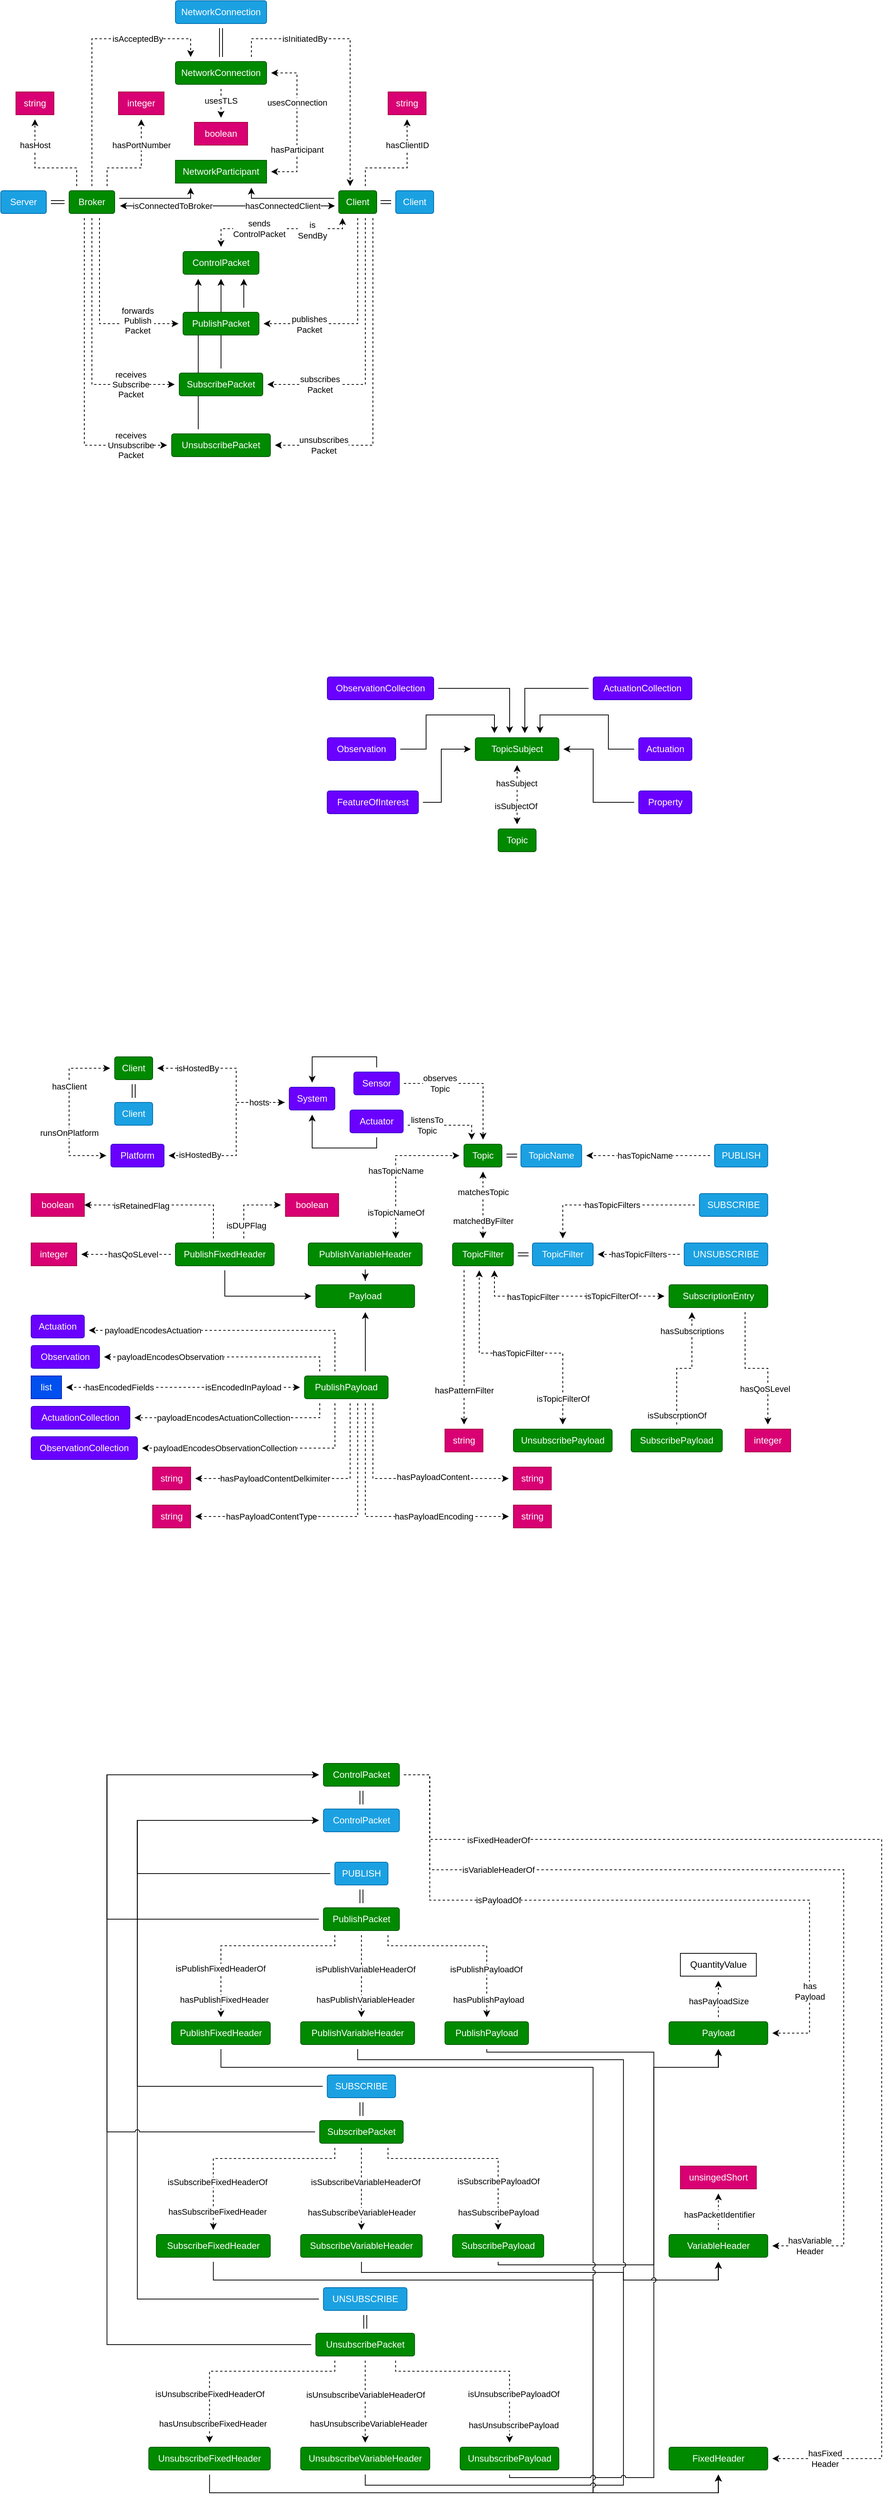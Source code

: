<mxfile version="28.0.6">
  <diagram name="Page-1" id="8X90j2agcKZzmAuZHYjz">
    <mxGraphModel dx="783" dy="534" grid="1" gridSize="10" guides="1" tooltips="1" connect="1" arrows="1" fold="1" page="1" pageScale="1" pageWidth="850" pageHeight="1100" math="0" shadow="0">
      <root>
        <mxCell id="0" />
        <mxCell id="1" parent="0" />
        <mxCell id="WCmOqJApZtAGnSyVygM3-62" value="" style="rounded=0;orthogonalLoop=1;jettySize=auto;html=1;convertToSvg=0;edgeStyle=orthogonalEdgeStyle;jumpStyle=none;dashed=1;strokeColor=default;align=center;verticalAlign=middle;fontFamily=Helvetica;fontSize=11;fontColor=default;labelBackgroundColor=default;endArrow=classic;sourcePerimeterSpacing=6;targetPerimeterSpacing=6;" edge="1" parent="1" source="WCmOqJApZtAGnSyVygM3-38" target="WCmOqJApZtAGnSyVygM3-40">
          <mxGeometry x="0.36" relative="1" as="geometry">
            <mxPoint x="240" y="1540" as="sourcePoint" />
            <mxPoint x="879.86" y="1415" as="targetPoint" />
            <Array as="points">
              <mxPoint x="510" y="1610" />
              <mxPoint x="510" y="1680" />
            </Array>
            <mxPoint as="offset" />
          </mxGeometry>
        </mxCell>
        <mxCell id="WCmOqJApZtAGnSyVygM3-323" value="isHostedBy" style="edgeLabel;html=1;align=center;verticalAlign=middle;resizable=0;points=[];" vertex="1" connectable="0" parent="WCmOqJApZtAGnSyVygM3-62">
          <mxGeometry x="0.64" y="-1" relative="1" as="geometry">
            <mxPoint as="offset" />
          </mxGeometry>
        </mxCell>
        <mxCell id="WCmOqJApZtAGnSyVygM3-61" value="isHostedBy" style="edgeStyle=orthogonalEdgeStyle;rounded=0;orthogonalLoop=1;jettySize=auto;html=1;startArrow=classic;startFill=1;dashed=1;strokeColor=default;align=center;verticalAlign=middle;fontFamily=Helvetica;fontSize=11;fontColor=default;labelBackgroundColor=default;endArrow=classic;sourcePerimeterSpacing=6;targetPerimeterSpacing=6;" edge="1" parent="1" source="WCmOqJApZtAGnSyVygM3-38" target="WCmOqJApZtAGnSyVygM3-46">
          <mxGeometry x="0.505" relative="1" as="geometry">
            <Array as="points">
              <mxPoint x="510" y="1610" />
              <mxPoint x="510" y="1565" />
            </Array>
            <mxPoint as="offset" />
          </mxGeometry>
        </mxCell>
        <mxCell id="WCmOqJApZtAGnSyVygM3-68" value="hosts" style="edgeLabel;html=1;align=center;verticalAlign=middle;resizable=0;points=[];rounded=0;dashed=1;strokeColor=default;fontFamily=Helvetica;fontSize=11;fontColor=default;labelBackgroundColor=default;" vertex="1" connectable="0" parent="WCmOqJApZtAGnSyVygM3-61">
          <mxGeometry x="-0.359" relative="1" as="geometry">
            <mxPoint x="30" y="4" as="offset" />
          </mxGeometry>
        </mxCell>
        <mxCell id="WCmOqJApZtAGnSyVygM3-3" value="NetworkParticipant" style="rounded=0;arcSize=10;whiteSpace=wrap;html=1;align=center;fillColor=#008a00;fontColor=#ffffff;strokeColor=#005700;" vertex="1" parent="1">
          <mxGeometry x="430" y="370" width="120" height="30" as="geometry" />
        </mxCell>
        <mxCell id="WCmOqJApZtAGnSyVygM3-13" value="" style="edgeStyle=orthogonalEdgeStyle;rounded=0;orthogonalLoop=1;jettySize=auto;html=1;strokeColor=default;align=center;verticalAlign=middle;fontFamily=Helvetica;fontSize=11;fontColor=default;labelBackgroundColor=default;endArrow=none;endFill=0;sourcePerimeterSpacing=6;targetPerimeterSpacing=6;curved=0;fillColor=default;shape=link;" edge="1" parent="1" source="WCmOqJApZtAGnSyVygM3-4" target="WCmOqJApZtAGnSyVygM3-7">
          <mxGeometry relative="1" as="geometry" />
        </mxCell>
        <mxCell id="WCmOqJApZtAGnSyVygM3-24" value="hasHost" style="edgeStyle=orthogonalEdgeStyle;rounded=0;orthogonalLoop=1;jettySize=auto;html=1;dashed=1;strokeColor=default;align=center;verticalAlign=middle;fontFamily=Helvetica;fontSize=11;fontColor=default;labelBackgroundColor=default;endArrow=classic;sourcePerimeterSpacing=6;targetPerimeterSpacing=6;" edge="1" parent="1" source="WCmOqJApZtAGnSyVygM3-4" target="WCmOqJApZtAGnSyVygM3-15">
          <mxGeometry x="0.524" relative="1" as="geometry">
            <Array as="points">
              <mxPoint x="300" y="380" />
              <mxPoint x="245" y="380" />
            </Array>
            <mxPoint as="offset" />
          </mxGeometry>
        </mxCell>
        <mxCell id="WCmOqJApZtAGnSyVygM3-30" value="&lt;font&gt;isAcceptedBy&lt;/font&gt;" style="edgeStyle=orthogonalEdgeStyle;rounded=0;orthogonalLoop=1;jettySize=auto;html=1;dashed=1;align=center;verticalAlign=middle;fontFamily=Helvetica;fontSize=11;fontColor=default;labelBackgroundColor=default;endArrow=classic;sourcePerimeterSpacing=6;targetPerimeterSpacing=6;" edge="1" parent="1" source="WCmOqJApZtAGnSyVygM3-4" target="WCmOqJApZtAGnSyVygM3-11">
          <mxGeometry x="0.46" relative="1" as="geometry">
            <Array as="points">
              <mxPoint x="320" y="210" />
              <mxPoint x="450" y="210" />
            </Array>
            <mxPoint as="offset" />
          </mxGeometry>
        </mxCell>
        <mxCell id="WCmOqJApZtAGnSyVygM3-33" style="edgeStyle=orthogonalEdgeStyle;rounded=0;orthogonalLoop=1;jettySize=auto;html=1;strokeColor=default;align=center;verticalAlign=middle;fontFamily=Helvetica;fontSize=11;fontColor=default;labelBackgroundColor=default;endArrow=classic;sourcePerimeterSpacing=6;targetPerimeterSpacing=6;" edge="1" parent="1" source="WCmOqJApZtAGnSyVygM3-4" target="WCmOqJApZtAGnSyVygM3-3">
          <mxGeometry relative="1" as="geometry">
            <Array as="points">
              <mxPoint x="450" y="420" />
            </Array>
          </mxGeometry>
        </mxCell>
        <mxCell id="WCmOqJApZtAGnSyVygM3-146" style="edgeStyle=orthogonalEdgeStyle;rounded=0;orthogonalLoop=1;jettySize=auto;html=1;dashed=1;strokeColor=default;align=center;verticalAlign=middle;fontFamily=Helvetica;fontSize=11;fontColor=default;labelBackgroundColor=default;endArrow=classic;sourcePerimeterSpacing=6;targetPerimeterSpacing=6;" edge="1" parent="1" source="WCmOqJApZtAGnSyVygM3-4" target="WCmOqJApZtAGnSyVygM3-138">
          <mxGeometry relative="1" as="geometry">
            <Array as="points">
              <mxPoint x="330" y="585" />
            </Array>
          </mxGeometry>
        </mxCell>
        <mxCell id="WCmOqJApZtAGnSyVygM3-149" value="&lt;div style=&quot;color: rgb(204, 204, 204); background-color: rgb(31, 31, 31); font-family: Consolas, &amp;quot;Courier New&amp;quot;, monospace; font-size: 14px; line-height: 19px; white-space-collapse: preserve;&quot;&gt;&lt;br&gt;&lt;/div&gt;" style="edgeLabel;html=1;align=center;verticalAlign=middle;resizable=0;points=[];rounded=0;dashed=1;strokeColor=default;fontFamily=Helvetica;fontSize=11;fontColor=default;labelBackgroundColor=default;" vertex="1" connectable="0" parent="WCmOqJApZtAGnSyVygM3-146">
          <mxGeometry x="0.225" relative="1" as="geometry">
            <mxPoint as="offset" />
          </mxGeometry>
        </mxCell>
        <mxCell id="WCmOqJApZtAGnSyVygM3-150" value="forwards&lt;br&gt;Publish&lt;br&gt;Packet" style="edgeLabel;html=1;align=center;verticalAlign=middle;resizable=0;points=[];rounded=0;dashed=1;strokeColor=default;fontFamily=Helvetica;fontSize=11;fontColor=default;labelBackgroundColor=default;" vertex="1" connectable="0" parent="WCmOqJApZtAGnSyVygM3-146">
          <mxGeometry x="-0.058" y="-2" relative="1" as="geometry">
            <mxPoint x="52" y="20" as="offset" />
          </mxGeometry>
        </mxCell>
        <mxCell id="WCmOqJApZtAGnSyVygM3-147" style="edgeStyle=orthogonalEdgeStyle;rounded=0;orthogonalLoop=1;jettySize=auto;html=1;dashed=1;strokeColor=default;align=center;verticalAlign=middle;fontFamily=Helvetica;fontSize=11;fontColor=default;labelBackgroundColor=default;endArrow=classic;sourcePerimeterSpacing=6;targetPerimeterSpacing=6;" edge="1" parent="1" source="WCmOqJApZtAGnSyVygM3-4" target="WCmOqJApZtAGnSyVygM3-140">
          <mxGeometry relative="1" as="geometry">
            <Array as="points">
              <mxPoint x="310" y="745" />
            </Array>
          </mxGeometry>
        </mxCell>
        <mxCell id="WCmOqJApZtAGnSyVygM3-151" value="receives&lt;br&gt;Unsubscribe&lt;br&gt;Packet" style="edgeLabel;html=1;align=center;verticalAlign=middle;resizable=0;points=[];rounded=0;dashed=1;strokeColor=default;fontFamily=Helvetica;fontSize=11;fontColor=default;labelBackgroundColor=default;" vertex="1" connectable="0" parent="WCmOqJApZtAGnSyVygM3-147">
          <mxGeometry x="0.586" y="1" relative="1" as="geometry">
            <mxPoint x="36" y="1" as="offset" />
          </mxGeometry>
        </mxCell>
        <mxCell id="WCmOqJApZtAGnSyVygM3-148" style="edgeStyle=orthogonalEdgeStyle;rounded=0;orthogonalLoop=1;jettySize=auto;html=1;dashed=1;strokeColor=default;align=center;verticalAlign=middle;fontFamily=Helvetica;fontSize=11;fontColor=default;labelBackgroundColor=default;endArrow=classic;sourcePerimeterSpacing=6;targetPerimeterSpacing=6;" edge="1" parent="1" source="WCmOqJApZtAGnSyVygM3-4" target="WCmOqJApZtAGnSyVygM3-139">
          <mxGeometry relative="1" as="geometry">
            <Array as="points">
              <mxPoint x="320" y="665" />
            </Array>
          </mxGeometry>
        </mxCell>
        <mxCell id="WCmOqJApZtAGnSyVygM3-152" value="receives&lt;br&gt;Subscribe&lt;br&gt;Packet" style="edgeLabel;html=1;align=center;verticalAlign=middle;resizable=0;points=[];rounded=0;dashed=1;strokeColor=default;fontFamily=Helvetica;fontSize=11;fontColor=default;labelBackgroundColor=default;" vertex="1" connectable="0" parent="WCmOqJApZtAGnSyVygM3-148">
          <mxGeometry x="0.843" relative="1" as="geometry">
            <mxPoint x="-33" as="offset" />
          </mxGeometry>
        </mxCell>
        <mxCell id="WCmOqJApZtAGnSyVygM3-4" value="Broker&lt;span style=&quot;color: rgba(0, 0, 0, 0); font-family: monospace; font-size: 0px; text-align: start; text-wrap-mode: nowrap;&quot;&gt;%3CmxGraphModel%3E%3Croot%3E%3CmxCell%20id%3D%220%22%2F%3E%3CmxCell%20id%3D%221%22%20parent%3D%220%22%2F%3E%3CmxCell%20id%3D%222%22%20value%3D%22NetworkParticipant%22%20style%3D%22rounded%3D1%3BarcSize%3D10%3BwhiteSpace%3Dwrap%3Bhtml%3D1%3Balign%3Dcenter%3B%22%20vertex%3D%221%22%20parent%3D%221%22%3E%3CmxGeometry%20x%3D%22300%22%20y%3D%22360%22%20width%3D%22100%22%20height%3D%2240%22%20as%3D%22geometry%22%2F%3E%3C%2FmxCell%3E%3C%2Froot%3E%3C%2FmxGraphModel%3E&lt;/span&gt;" style="rounded=1;arcSize=10;whiteSpace=wrap;html=1;align=center;fillColor=#008a00;fontColor=#ffffff;strokeColor=#005700;" vertex="1" parent="1">
          <mxGeometry x="290" y="410" width="60" height="30" as="geometry" />
        </mxCell>
        <mxCell id="WCmOqJApZtAGnSyVygM3-14" value="" style="edgeStyle=orthogonalEdgeStyle;rounded=0;orthogonalLoop=1;jettySize=auto;html=1;strokeColor=default;align=center;verticalAlign=middle;fontFamily=Helvetica;fontSize=11;fontColor=default;labelBackgroundColor=default;endArrow=none;endFill=0;sourcePerimeterSpacing=6;targetPerimeterSpacing=6;curved=0;fillColor=default;shape=link;" edge="1" parent="1" source="WCmOqJApZtAGnSyVygM3-5" target="WCmOqJApZtAGnSyVygM3-6">
          <mxGeometry relative="1" as="geometry" />
        </mxCell>
        <mxCell id="WCmOqJApZtAGnSyVygM3-21" value="hasClientID" style="edgeStyle=orthogonalEdgeStyle;rounded=0;orthogonalLoop=1;jettySize=auto;html=1;align=center;verticalAlign=middle;fontFamily=Helvetica;fontSize=11;fontColor=default;labelBorderColor=none;labelBackgroundColor=default;resizable=0;fillColor=none;gradientColor=none;dashed=1;strokeColor=default;endArrow=classic;sourcePerimeterSpacing=6;targetPerimeterSpacing=6;" edge="1" parent="1" source="WCmOqJApZtAGnSyVygM3-5" target="WCmOqJApZtAGnSyVygM3-16">
          <mxGeometry x="0.524" relative="1" as="geometry">
            <Array as="points">
              <mxPoint x="680" y="380" />
              <mxPoint x="735" y="380" />
            </Array>
            <mxPoint as="offset" />
          </mxGeometry>
        </mxCell>
        <mxCell id="WCmOqJApZtAGnSyVygM3-34" style="edgeStyle=orthogonalEdgeStyle;rounded=0;orthogonalLoop=1;jettySize=auto;html=1;strokeColor=default;align=center;verticalAlign=middle;fontFamily=Helvetica;fontSize=11;fontColor=default;labelBackgroundColor=default;endArrow=classic;sourcePerimeterSpacing=6;targetPerimeterSpacing=6;" edge="1" parent="1" source="WCmOqJApZtAGnSyVygM3-5" target="WCmOqJApZtAGnSyVygM3-3">
          <mxGeometry relative="1" as="geometry">
            <Array as="points">
              <mxPoint x="530" y="420" />
            </Array>
          </mxGeometry>
        </mxCell>
        <mxCell id="WCmOqJApZtAGnSyVygM3-166" style="edgeStyle=orthogonalEdgeStyle;rounded=0;orthogonalLoop=1;jettySize=auto;html=1;dashed=1;strokeColor=default;align=center;verticalAlign=middle;fontFamily=Helvetica;fontSize=11;fontColor=default;labelBackgroundColor=default;endArrow=classic;sourcePerimeterSpacing=6;targetPerimeterSpacing=6;startArrow=classic;startFill=1;" edge="1" parent="1" source="WCmOqJApZtAGnSyVygM3-5" target="WCmOqJApZtAGnSyVygM3-141">
          <mxGeometry relative="1" as="geometry">
            <Array as="points">
              <mxPoint x="650" y="460" />
              <mxPoint x="490" y="460" />
            </Array>
          </mxGeometry>
        </mxCell>
        <mxCell id="WCmOqJApZtAGnSyVygM3-171" value="sends&lt;br&gt;ControlPacket" style="edgeLabel;html=1;align=center;verticalAlign=middle;resizable=0;points=[];" vertex="1" connectable="0" parent="WCmOqJApZtAGnSyVygM3-166">
          <mxGeometry x="0.463" y="-2" relative="1" as="geometry">
            <mxPoint x="21" y="2" as="offset" />
          </mxGeometry>
        </mxCell>
        <mxCell id="WCmOqJApZtAGnSyVygM3-172" value="is&lt;br&gt;SendBy" style="edgeLabel;html=1;align=center;verticalAlign=middle;resizable=0;points=[];" vertex="1" connectable="0" parent="WCmOqJApZtAGnSyVygM3-166">
          <mxGeometry x="-0.39" y="-2" relative="1" as="geometry">
            <mxPoint x="6" y="4" as="offset" />
          </mxGeometry>
        </mxCell>
        <mxCell id="WCmOqJApZtAGnSyVygM3-167" style="edgeStyle=orthogonalEdgeStyle;rounded=0;orthogonalLoop=1;jettySize=auto;html=1;dashed=1;strokeColor=default;align=center;verticalAlign=middle;fontFamily=Helvetica;fontSize=11;fontColor=default;labelBackgroundColor=default;endArrow=classic;sourcePerimeterSpacing=6;targetPerimeterSpacing=6;" edge="1" parent="1" source="WCmOqJApZtAGnSyVygM3-5" target="WCmOqJApZtAGnSyVygM3-138">
          <mxGeometry relative="1" as="geometry">
            <Array as="points">
              <mxPoint x="670" y="585" />
            </Array>
          </mxGeometry>
        </mxCell>
        <mxCell id="WCmOqJApZtAGnSyVygM3-173" value="publishes&lt;br&gt;Packet" style="edgeLabel;html=1;align=center;verticalAlign=middle;resizable=0;points=[];" vertex="1" connectable="0" parent="WCmOqJApZtAGnSyVygM3-167">
          <mxGeometry x="0.548" y="1" relative="1" as="geometry">
            <mxPoint as="offset" />
          </mxGeometry>
        </mxCell>
        <mxCell id="WCmOqJApZtAGnSyVygM3-168" style="edgeStyle=orthogonalEdgeStyle;rounded=0;orthogonalLoop=1;jettySize=auto;html=1;dashed=1;strokeColor=default;align=center;verticalAlign=middle;fontFamily=Helvetica;fontSize=11;fontColor=default;labelBackgroundColor=default;endArrow=classic;sourcePerimeterSpacing=6;targetPerimeterSpacing=6;" edge="1" parent="1" source="WCmOqJApZtAGnSyVygM3-5" target="WCmOqJApZtAGnSyVygM3-139">
          <mxGeometry relative="1" as="geometry">
            <Array as="points">
              <mxPoint x="680" y="665" />
            </Array>
          </mxGeometry>
        </mxCell>
        <mxCell id="WCmOqJApZtAGnSyVygM3-174" value="subscribes&lt;br&gt;Packet" style="edgeLabel;html=1;align=center;verticalAlign=middle;resizable=0;points=[];" vertex="1" connectable="0" parent="WCmOqJApZtAGnSyVygM3-168">
          <mxGeometry x="0.709" y="-1" relative="1" as="geometry">
            <mxPoint x="18" y="1" as="offset" />
          </mxGeometry>
        </mxCell>
        <mxCell id="WCmOqJApZtAGnSyVygM3-169" style="edgeStyle=orthogonalEdgeStyle;rounded=0;orthogonalLoop=1;jettySize=auto;html=1;dashed=1;strokeColor=default;align=center;verticalAlign=middle;fontFamily=Helvetica;fontSize=11;fontColor=default;labelBackgroundColor=default;endArrow=classic;sourcePerimeterSpacing=6;targetPerimeterSpacing=6;" edge="1" parent="1" source="WCmOqJApZtAGnSyVygM3-5" target="WCmOqJApZtAGnSyVygM3-140">
          <mxGeometry relative="1" as="geometry">
            <Array as="points">
              <mxPoint x="690" y="745" />
            </Array>
          </mxGeometry>
        </mxCell>
        <mxCell id="WCmOqJApZtAGnSyVygM3-175" value="unsubscribes&lt;br&gt;Packet" style="edgeLabel;html=1;align=center;verticalAlign=middle;resizable=0;points=[];" vertex="1" connectable="0" parent="WCmOqJApZtAGnSyVygM3-169">
          <mxGeometry x="0.772" y="1" relative="1" as="geometry">
            <mxPoint x="15" y="-1" as="offset" />
          </mxGeometry>
        </mxCell>
        <mxCell id="WCmOqJApZtAGnSyVygM3-281" style="edgeStyle=orthogonalEdgeStyle;rounded=0;orthogonalLoop=1;jettySize=auto;html=1;strokeColor=default;align=center;verticalAlign=middle;fontFamily=Helvetica;fontSize=11;fontColor=default;labelBackgroundColor=default;endArrow=classic;sourcePerimeterSpacing=6;targetPerimeterSpacing=6;startArrow=classic;startFill=1;" edge="1" parent="1">
          <mxGeometry relative="1" as="geometry">
            <mxPoint x="640" y="430" as="sourcePoint" />
            <mxPoint x="357" y="430" as="targetPoint" />
            <Array as="points">
              <mxPoint x="481" y="430" />
              <mxPoint x="481" y="430" />
            </Array>
          </mxGeometry>
        </mxCell>
        <mxCell id="WCmOqJApZtAGnSyVygM3-282" value="isConnectedToBroker" style="edgeLabel;html=1;align=center;verticalAlign=middle;resizable=0;points=[];" vertex="1" connectable="0" parent="WCmOqJApZtAGnSyVygM3-281">
          <mxGeometry x="0.579" relative="1" as="geometry">
            <mxPoint x="9" as="offset" />
          </mxGeometry>
        </mxCell>
        <mxCell id="WCmOqJApZtAGnSyVygM3-283" value="hasConnectedClient" style="edgeLabel;html=1;align=center;verticalAlign=middle;resizable=0;points=[];" vertex="1" connectable="0" parent="WCmOqJApZtAGnSyVygM3-281">
          <mxGeometry x="-0.213" relative="1" as="geometry">
            <mxPoint x="42" as="offset" />
          </mxGeometry>
        </mxCell>
        <mxCell id="WCmOqJApZtAGnSyVygM3-5" value="Client" style="rounded=1;arcSize=10;whiteSpace=wrap;html=1;align=center;fillColor=#008a00;fontColor=#ffffff;strokeColor=#005700;" vertex="1" parent="1">
          <mxGeometry x="645" y="410" width="50" height="30" as="geometry" />
        </mxCell>
        <mxCell id="WCmOqJApZtAGnSyVygM3-6" value="Client" style="rounded=1;arcSize=10;whiteSpace=wrap;html=1;align=center;fillColor=#1ba1e2;fontColor=#ffffff;strokeColor=#006EAF;" vertex="1" parent="1">
          <mxGeometry x="720" y="410" width="50" height="30" as="geometry" />
        </mxCell>
        <mxCell id="WCmOqJApZtAGnSyVygM3-25" value="hasPortNumber" style="edgeStyle=orthogonalEdgeStyle;rounded=0;orthogonalLoop=1;jettySize=auto;html=1;dashed=1;strokeColor=default;align=center;verticalAlign=middle;fontFamily=Helvetica;fontSize=11;fontColor=default;labelBackgroundColor=default;endArrow=classic;sourcePerimeterSpacing=6;targetPerimeterSpacing=6;" edge="1" parent="1" source="WCmOqJApZtAGnSyVygM3-4" target="WCmOqJApZtAGnSyVygM3-17">
          <mxGeometry x="0.489" relative="1" as="geometry">
            <Array as="points">
              <mxPoint x="340" y="380" />
              <mxPoint x="385" y="380" />
            </Array>
            <mxPoint as="offset" />
          </mxGeometry>
        </mxCell>
        <mxCell id="WCmOqJApZtAGnSyVygM3-7" value="Server" style="rounded=1;arcSize=10;whiteSpace=wrap;html=1;align=center;fillColor=#1ba1e2;fontColor=#ffffff;strokeColor=#006EAF;" vertex="1" parent="1">
          <mxGeometry x="200" y="410" width="60" height="30" as="geometry" />
        </mxCell>
        <mxCell id="WCmOqJApZtAGnSyVygM3-12" value="" style="edgeStyle=orthogonalEdgeStyle;rounded=0;orthogonalLoop=1;jettySize=auto;html=1;shape=link;endArrow=none;endFill=0;curved=0;sourcePerimeterSpacing=6;strokeColor=default;fillColor=default;targetPerimeterSpacing=6;" edge="1" parent="1" source="WCmOqJApZtAGnSyVygM3-10" target="WCmOqJApZtAGnSyVygM3-11">
          <mxGeometry relative="1" as="geometry" />
        </mxCell>
        <mxCell id="WCmOqJApZtAGnSyVygM3-29" value="usesConnection" style="edgeStyle=orthogonalEdgeStyle;rounded=0;orthogonalLoop=1;jettySize=auto;html=1;dashed=1;strokeColor=default;align=center;verticalAlign=middle;fontFamily=Helvetica;fontSize=11;fontColor=default;labelBackgroundColor=default;endArrow=classic;sourcePerimeterSpacing=6;targetPerimeterSpacing=6;startArrow=classic;startFill=1;endFill=1;" edge="1" parent="1" source="WCmOqJApZtAGnSyVygM3-11" target="WCmOqJApZtAGnSyVygM3-3">
          <mxGeometry x="-0.266" relative="1" as="geometry">
            <Array as="points">
              <mxPoint x="590" y="255" />
              <mxPoint x="590" y="385" />
            </Array>
            <mxPoint as="offset" />
          </mxGeometry>
        </mxCell>
        <mxCell id="WCmOqJApZtAGnSyVygM3-66" value="hasParticipant" style="edgeLabel;html=1;align=center;verticalAlign=middle;resizable=0;points=[];" vertex="1" connectable="0" parent="WCmOqJApZtAGnSyVygM3-29">
          <mxGeometry x="0.21" y="-2" relative="1" as="geometry">
            <mxPoint x="2" y="15" as="offset" />
          </mxGeometry>
        </mxCell>
        <mxCell id="WCmOqJApZtAGnSyVygM3-10" value="NetworkConnection" style="rounded=1;arcSize=10;html=1;align=center;fillColor=#1ba1e2;labelBorderColor=none;labelBackgroundColor=none;convertToSvg=0;spacing=2;spacingLeft=0;spacingRight=0;whiteSpace=wrap;fontColor=#ffffff;strokeColor=#006EAF;" vertex="1" parent="1">
          <mxGeometry x="430" y="160" width="120" height="30" as="geometry" />
        </mxCell>
        <mxCell id="WCmOqJApZtAGnSyVygM3-19" value="" style="edgeStyle=orthogonalEdgeStyle;rounded=0;orthogonalLoop=1;jettySize=auto;html=1;sourcePerimeterSpacing=6;targetPerimeterSpacing=6;dashed=1;" edge="1" parent="1" source="WCmOqJApZtAGnSyVygM3-11" target="WCmOqJApZtAGnSyVygM3-18">
          <mxGeometry relative="1" as="geometry" />
        </mxCell>
        <mxCell id="WCmOqJApZtAGnSyVygM3-20" value="usesTLS" style="edgeLabel;align=center;verticalAlign=middle;resizable=0;points=[];labelBackgroundColor=default;labelBorderColor=none;" vertex="1" connectable="0" parent="WCmOqJApZtAGnSyVygM3-19">
          <mxGeometry x="-0.13" y="-1" relative="1" as="geometry">
            <mxPoint x="1" y="-2" as="offset" />
          </mxGeometry>
        </mxCell>
        <mxCell id="WCmOqJApZtAGnSyVygM3-31" value="isInitiatedBy" style="edgeStyle=orthogonalEdgeStyle;rounded=0;orthogonalLoop=1;jettySize=auto;html=1;dashed=1;strokeColor=default;align=center;verticalAlign=middle;fontFamily=Helvetica;fontSize=11;fontColor=default;labelBackgroundColor=default;endArrow=classic;sourcePerimeterSpacing=6;targetPerimeterSpacing=6;" edge="1" parent="1" source="WCmOqJApZtAGnSyVygM3-11" target="WCmOqJApZtAGnSyVygM3-5">
          <mxGeometry x="-0.46" relative="1" as="geometry">
            <Array as="points">
              <mxPoint x="530" y="210" />
              <mxPoint x="660" y="210" />
            </Array>
            <mxPoint as="offset" />
          </mxGeometry>
        </mxCell>
        <mxCell id="WCmOqJApZtAGnSyVygM3-11" value="NetworkConnection" style="rounded=1;arcSize=10;html=1;align=center;fillColor=#008a00;labelBorderColor=none;labelBackgroundColor=none;convertToSvg=0;spacing=2;spacingLeft=0;spacingRight=0;whiteSpace=wrap;fontColor=#ffffff;strokeColor=#005700;" vertex="1" parent="1">
          <mxGeometry x="430" y="240" width="120" height="30" as="geometry" />
        </mxCell>
        <mxCell id="WCmOqJApZtAGnSyVygM3-15" value="string" style="whiteSpace=wrap;html=1;align=center;fillColor=#d80073;fontColor=#ffffff;strokeColor=#A50040;" vertex="1" parent="1">
          <mxGeometry x="220" y="280" width="50" height="30" as="geometry" />
        </mxCell>
        <mxCell id="WCmOqJApZtAGnSyVygM3-16" value="string" style="whiteSpace=wrap;html=1;align=center;fillColor=#d80073;fontColor=#ffffff;strokeColor=#A50040;" vertex="1" parent="1">
          <mxGeometry x="710" y="280" width="50" height="30" as="geometry" />
        </mxCell>
        <mxCell id="WCmOqJApZtAGnSyVygM3-17" value="integer" style="whiteSpace=wrap;html=1;align=center;fillColor=#d80073;fontColor=#ffffff;strokeColor=#A50040;" vertex="1" parent="1">
          <mxGeometry x="355" y="280" width="60" height="30" as="geometry" />
        </mxCell>
        <mxCell id="WCmOqJApZtAGnSyVygM3-18" value="boolean" style="whiteSpace=wrap;html=1;align=center;fillColor=#d80073;fontColor=#ffffff;strokeColor=#A50040;" vertex="1" parent="1">
          <mxGeometry x="455" y="320" width="70" height="30" as="geometry" />
        </mxCell>
        <mxCell id="WCmOqJApZtAGnSyVygM3-38" value="System" style="rounded=1;arcSize=10;whiteSpace=wrap;html=1;align=center;fillColor=#6a00ff;fontColor=#ffffff;strokeColor=#3700CC;" vertex="1" parent="1">
          <mxGeometry x="579.86" y="1590" width="60" height="30" as="geometry" />
        </mxCell>
        <mxCell id="WCmOqJApZtAGnSyVygM3-49" style="edgeStyle=orthogonalEdgeStyle;rounded=0;orthogonalLoop=1;jettySize=auto;html=1;strokeColor=default;align=center;verticalAlign=middle;fontFamily=Helvetica;fontSize=11;fontColor=default;labelBackgroundColor=default;endArrow=classic;sourcePerimeterSpacing=6;targetPerimeterSpacing=6;" edge="1" parent="1" source="WCmOqJApZtAGnSyVygM3-39" target="WCmOqJApZtAGnSyVygM3-38">
          <mxGeometry relative="1" as="geometry">
            <Array as="points">
              <mxPoint x="695" y="1550" />
              <mxPoint x="610" y="1550" />
            </Array>
          </mxGeometry>
        </mxCell>
        <mxCell id="WCmOqJApZtAGnSyVygM3-58" value="observes&lt;br&gt;Topic" style="edgeStyle=orthogonalEdgeStyle;rounded=0;orthogonalLoop=1;jettySize=auto;html=1;dashed=1;strokeColor=default;align=center;verticalAlign=middle;fontFamily=Helvetica;fontSize=11;fontColor=default;labelBackgroundColor=default;endArrow=classic;sourcePerimeterSpacing=6;targetPerimeterSpacing=6;" edge="1" parent="1" source="WCmOqJApZtAGnSyVygM3-39" target="WCmOqJApZtAGnSyVygM3-43">
          <mxGeometry x="-0.469" relative="1" as="geometry">
            <Array as="points">
              <mxPoint x="835" y="1585" />
            </Array>
            <mxPoint as="offset" />
          </mxGeometry>
        </mxCell>
        <mxCell id="WCmOqJApZtAGnSyVygM3-39" value="Sensor" style="rounded=1;arcSize=10;whiteSpace=wrap;html=1;align=center;fillColor=#6a00ff;fontColor=#ffffff;strokeColor=#3700CC;" vertex="1" parent="1">
          <mxGeometry x="664.86" y="1570" width="60" height="30" as="geometry" />
        </mxCell>
        <mxCell id="WCmOqJApZtAGnSyVygM3-40" value="Platform" style="rounded=1;arcSize=10;whiteSpace=wrap;html=1;align=center;fillColor=#6a00ff;fontColor=#ffffff;strokeColor=#3700CC;" vertex="1" parent="1">
          <mxGeometry x="345" y="1665" width="70" height="30" as="geometry" />
        </mxCell>
        <mxCell id="WCmOqJApZtAGnSyVygM3-50" style="edgeStyle=orthogonalEdgeStyle;rounded=0;orthogonalLoop=1;jettySize=auto;html=1;strokeColor=default;align=center;verticalAlign=middle;fontFamily=Helvetica;fontSize=11;fontColor=default;labelBackgroundColor=default;endArrow=classic;sourcePerimeterSpacing=6;targetPerimeterSpacing=6;fontStyle=4" edge="1" parent="1" source="WCmOqJApZtAGnSyVygM3-41" target="WCmOqJApZtAGnSyVygM3-38">
          <mxGeometry relative="1" as="geometry">
            <Array as="points">
              <mxPoint x="695" y="1670" />
              <mxPoint x="610" y="1670" />
            </Array>
          </mxGeometry>
        </mxCell>
        <mxCell id="WCmOqJApZtAGnSyVygM3-59" value="listensTo&lt;br&gt;Topic" style="edgeStyle=orthogonalEdgeStyle;rounded=0;orthogonalLoop=1;jettySize=auto;html=1;dashed=1;strokeColor=default;align=center;verticalAlign=middle;fontFamily=Helvetica;fontSize=11;fontColor=default;labelBackgroundColor=default;endArrow=classic;sourcePerimeterSpacing=6;targetPerimeterSpacing=6;" edge="1" parent="1" source="WCmOqJApZtAGnSyVygM3-41" target="WCmOqJApZtAGnSyVygM3-43">
          <mxGeometry x="-0.507" relative="1" as="geometry">
            <Array as="points">
              <mxPoint x="820" y="1640" />
            </Array>
            <mxPoint as="offset" />
          </mxGeometry>
        </mxCell>
        <mxCell id="WCmOqJApZtAGnSyVygM3-41" value="Actuator" style="rounded=1;arcSize=10;whiteSpace=wrap;html=1;align=center;fillColor=#6a00ff;fontColor=#ffffff;strokeColor=#3700CC;" vertex="1" parent="1">
          <mxGeometry x="659.86" y="1620" width="70" height="30" as="geometry" />
        </mxCell>
        <mxCell id="WCmOqJApZtAGnSyVygM3-52" style="edgeStyle=orthogonalEdgeStyle;rounded=0;orthogonalLoop=1;jettySize=auto;html=1;strokeColor=default;align=center;verticalAlign=middle;fontFamily=Helvetica;fontSize=11;fontColor=default;labelBackgroundColor=default;endArrow=none;endFill=0;sourcePerimeterSpacing=6;targetPerimeterSpacing=6;curved=0;fillColor=default;shape=link;" edge="1" parent="1" source="WCmOqJApZtAGnSyVygM3-42" target="WCmOqJApZtAGnSyVygM3-43">
          <mxGeometry relative="1" as="geometry" />
        </mxCell>
        <mxCell id="WCmOqJApZtAGnSyVygM3-42" value="TopicName" style="rounded=1;arcSize=10;whiteSpace=wrap;html=1;align=center;fillColor=#1ba1e2;fontColor=#ffffff;strokeColor=#006EAF;" vertex="1" parent="1">
          <mxGeometry x="884.86" y="1665" width="80" height="30" as="geometry" />
        </mxCell>
        <mxCell id="WCmOqJApZtAGnSyVygM3-43" value="Topic" style="rounded=1;arcSize=10;whiteSpace=wrap;html=1;align=center;fillColor=#008a00;fontColor=#ffffff;strokeColor=#005700;" vertex="1" parent="1">
          <mxGeometry x="809.86" y="1665" width="50" height="30" as="geometry" />
        </mxCell>
        <mxCell id="WCmOqJApZtAGnSyVygM3-55" value="hasPatternFilter" style="edgeStyle=orthogonalEdgeStyle;rounded=0;orthogonalLoop=1;jettySize=auto;html=1;strokeColor=default;align=center;verticalAlign=middle;fontFamily=Helvetica;fontSize=11;fontColor=default;labelBackgroundColor=default;endArrow=classic;endFill=1;sourcePerimeterSpacing=6;targetPerimeterSpacing=6;curved=0;fillColor=default;startArrow=none;startFill=0;dashed=1;" edge="1" parent="1" source="WCmOqJApZtAGnSyVygM3-44" target="WCmOqJApZtAGnSyVygM3-48">
          <mxGeometry x="0.556" relative="1" as="geometry">
            <Array as="points">
              <mxPoint x="810" y="1880" />
              <mxPoint x="810" y="1880" />
            </Array>
            <mxPoint as="offset" />
          </mxGeometry>
        </mxCell>
        <mxCell id="WCmOqJApZtAGnSyVygM3-57" value="matchesTopic" style="edgeStyle=orthogonalEdgeStyle;rounded=0;orthogonalLoop=1;jettySize=auto;html=1;startArrow=classic;startFill=1;dashed=1;strokeColor=default;align=center;verticalAlign=middle;fontFamily=Helvetica;fontSize=11;fontColor=default;labelBackgroundColor=default;endArrow=classic;sourcePerimeterSpacing=6;targetPerimeterSpacing=6;" edge="1" parent="1" source="WCmOqJApZtAGnSyVygM3-44" target="WCmOqJApZtAGnSyVygM3-43">
          <mxGeometry x="0.397" relative="1" as="geometry">
            <Array as="points">
              <mxPoint x="835" y="1770" />
              <mxPoint x="835" y="1770" />
            </Array>
            <mxPoint as="offset" />
          </mxGeometry>
        </mxCell>
        <mxCell id="WCmOqJApZtAGnSyVygM3-67" value="matchedByFilter" style="edgeLabel;html=1;align=center;verticalAlign=middle;resizable=0;points=[];rounded=0;dashed=1;strokeColor=default;fontFamily=Helvetica;fontSize=11;fontColor=default;labelBackgroundColor=default;" vertex="1" connectable="0" parent="WCmOqJApZtAGnSyVygM3-57">
          <mxGeometry x="-0.28" y="1" relative="1" as="geometry">
            <mxPoint x="1" y="8" as="offset" />
          </mxGeometry>
        </mxCell>
        <mxCell id="WCmOqJApZtAGnSyVygM3-44" value="TopicFilter" style="rounded=1;arcSize=10;whiteSpace=wrap;html=1;align=center;fillColor=#008a00;fontColor=#ffffff;strokeColor=#005700;" vertex="1" parent="1">
          <mxGeometry x="794.86" y="1795" width="80" height="30" as="geometry" />
        </mxCell>
        <mxCell id="WCmOqJApZtAGnSyVygM3-53" style="edgeStyle=orthogonalEdgeStyle;rounded=0;orthogonalLoop=1;jettySize=auto;html=1;strokeColor=default;align=center;verticalAlign=middle;fontFamily=Helvetica;fontSize=11;fontColor=default;labelBackgroundColor=default;endArrow=none;endFill=0;sourcePerimeterSpacing=6;targetPerimeterSpacing=6;curved=0;fillColor=default;shape=link;" edge="1" parent="1" source="WCmOqJApZtAGnSyVygM3-45" target="WCmOqJApZtAGnSyVygM3-44">
          <mxGeometry relative="1" as="geometry" />
        </mxCell>
        <mxCell id="WCmOqJApZtAGnSyVygM3-45" value="TopicFilter" style="rounded=1;arcSize=10;whiteSpace=wrap;html=1;align=center;fillColor=#1ba1e2;fontColor=#ffffff;strokeColor=#006EAF;" vertex="1" parent="1">
          <mxGeometry x="900" y="1795" width="80" height="30" as="geometry" />
        </mxCell>
        <mxCell id="WCmOqJApZtAGnSyVygM3-69" style="edgeStyle=orthogonalEdgeStyle;rounded=0;orthogonalLoop=1;jettySize=auto;html=1;startArrow=classic;startFill=1;dashed=1;strokeColor=default;align=center;verticalAlign=middle;fontFamily=Helvetica;fontSize=11;fontColor=default;labelBackgroundColor=default;endArrow=classic;sourcePerimeterSpacing=6;targetPerimeterSpacing=6;" edge="1" parent="1" source="WCmOqJApZtAGnSyVygM3-46" target="WCmOqJApZtAGnSyVygM3-40">
          <mxGeometry relative="1" as="geometry">
            <Array as="points">
              <mxPoint x="290" y="1565" />
              <mxPoint x="290" y="1680" />
            </Array>
          </mxGeometry>
        </mxCell>
        <mxCell id="WCmOqJApZtAGnSyVygM3-70" value="runsOnPlatform" style="edgeLabel;html=1;align=center;verticalAlign=middle;resizable=0;points=[];rounded=0;dashed=1;strokeColor=default;fontFamily=Helvetica;fontSize=11;fontColor=default;labelBackgroundColor=default;" vertex="1" connectable="0" parent="WCmOqJApZtAGnSyVygM3-69">
          <mxGeometry x="0.146" y="1" relative="1" as="geometry">
            <mxPoint x="-1" y="14" as="offset" />
          </mxGeometry>
        </mxCell>
        <mxCell id="WCmOqJApZtAGnSyVygM3-71" value="hasClient" style="edgeLabel;html=1;align=center;verticalAlign=middle;resizable=0;points=[];rounded=0;dashed=1;strokeColor=default;fontFamily=Helvetica;fontSize=11;fontColor=default;labelBackgroundColor=default;" vertex="1" connectable="0" parent="WCmOqJApZtAGnSyVygM3-69">
          <mxGeometry x="-0.632" relative="1" as="geometry">
            <mxPoint x="-14" y="24" as="offset" />
          </mxGeometry>
        </mxCell>
        <mxCell id="WCmOqJApZtAGnSyVygM3-46" value="Client" style="rounded=1;arcSize=10;whiteSpace=wrap;html=1;align=center;fillColor=#008a00;fontColor=#ffffff;strokeColor=#005700;" vertex="1" parent="1">
          <mxGeometry x="350" y="1550" width="50" height="30" as="geometry" />
        </mxCell>
        <mxCell id="WCmOqJApZtAGnSyVygM3-54" style="edgeStyle=orthogonalEdgeStyle;rounded=0;orthogonalLoop=1;jettySize=auto;html=1;strokeColor=default;align=center;verticalAlign=middle;fontFamily=Helvetica;fontSize=11;fontColor=default;labelBorderColor=none;labelBackgroundColor=default;resizable=0;endArrow=none;sourcePerimeterSpacing=6;targetPerimeterSpacing=6;fillColor=default;gradientColor=none;endFill=0;curved=0;shape=link;" edge="1" parent="1" source="WCmOqJApZtAGnSyVygM3-47" target="WCmOqJApZtAGnSyVygM3-46">
          <mxGeometry relative="1" as="geometry" />
        </mxCell>
        <mxCell id="WCmOqJApZtAGnSyVygM3-47" value="Client" style="rounded=1;arcSize=10;whiteSpace=wrap;html=1;align=center;fillColor=#1ba1e2;fontColor=#ffffff;strokeColor=#006EAF;" vertex="1" parent="1">
          <mxGeometry x="350" y="1610" width="50" height="30" as="geometry" />
        </mxCell>
        <mxCell id="WCmOqJApZtAGnSyVygM3-48" value="string" style="whiteSpace=wrap;html=1;align=center;fillColor=#d80073;fontColor=#ffffff;strokeColor=#A50040;" vertex="1" parent="1">
          <mxGeometry x="784.86" y="2040" width="50" height="30" as="geometry" />
        </mxCell>
        <mxCell id="WCmOqJApZtAGnSyVygM3-141" value="ControlPacket" style="rounded=1;arcSize=10;whiteSpace=wrap;html=1;align=center;fillColor=#008a00;fontColor=#ffffff;strokeColor=#005700;" vertex="1" parent="1">
          <mxGeometry x="440" y="490" width="100" height="30" as="geometry" />
        </mxCell>
        <mxCell id="WCmOqJApZtAGnSyVygM3-163" style="edgeStyle=orthogonalEdgeStyle;rounded=0;orthogonalLoop=1;jettySize=auto;html=1;strokeColor=default;align=center;verticalAlign=middle;fontFamily=Helvetica;fontSize=11;fontColor=default;labelBackgroundColor=default;endArrow=classic;sourcePerimeterSpacing=6;targetPerimeterSpacing=6;jumpStyle=none;shadow=0;" edge="1" parent="1" source="WCmOqJApZtAGnSyVygM3-140" target="WCmOqJApZtAGnSyVygM3-141">
          <mxGeometry relative="1" as="geometry">
            <Array as="points">
              <mxPoint x="460" y="640" />
              <mxPoint x="460" y="640" />
            </Array>
          </mxGeometry>
        </mxCell>
        <mxCell id="WCmOqJApZtAGnSyVygM3-140" value="UnsubscribePacket" style="rounded=1;arcSize=10;whiteSpace=wrap;html=1;align=center;fillColor=#008a00;fontColor=#ffffff;strokeColor=#005700;" vertex="1" parent="1">
          <mxGeometry x="425" y="730" width="130" height="30" as="geometry" />
        </mxCell>
        <mxCell id="WCmOqJApZtAGnSyVygM3-164" style="edgeStyle=orthogonalEdgeStyle;rounded=0;orthogonalLoop=1;jettySize=auto;html=1;strokeColor=default;align=center;verticalAlign=middle;fontFamily=Helvetica;fontSize=11;fontColor=default;labelBackgroundColor=default;endArrow=classic;sourcePerimeterSpacing=6;targetPerimeterSpacing=6;" edge="1" parent="1" source="WCmOqJApZtAGnSyVygM3-139" target="WCmOqJApZtAGnSyVygM3-141">
          <mxGeometry relative="1" as="geometry">
            <Array as="points">
              <mxPoint x="490" y="590" />
              <mxPoint x="490" y="590" />
            </Array>
          </mxGeometry>
        </mxCell>
        <mxCell id="WCmOqJApZtAGnSyVygM3-139" value="SubscribePacket" style="rounded=1;arcSize=10;whiteSpace=wrap;html=1;align=center;fillColor=#008a00;fontColor=#ffffff;strokeColor=#005700;" vertex="1" parent="1">
          <mxGeometry x="435" y="650" width="110" height="30" as="geometry" />
        </mxCell>
        <mxCell id="WCmOqJApZtAGnSyVygM3-165" style="edgeStyle=orthogonalEdgeStyle;rounded=0;orthogonalLoop=1;jettySize=auto;html=1;strokeColor=default;align=center;verticalAlign=middle;fontFamily=Helvetica;fontSize=11;fontColor=default;labelBackgroundColor=default;endArrow=classic;sourcePerimeterSpacing=6;targetPerimeterSpacing=6;" edge="1" parent="1" source="WCmOqJApZtAGnSyVygM3-138" target="WCmOqJApZtAGnSyVygM3-141">
          <mxGeometry relative="1" as="geometry">
            <Array as="points">
              <mxPoint x="520" y="550" />
              <mxPoint x="520" y="550" />
            </Array>
          </mxGeometry>
        </mxCell>
        <mxCell id="WCmOqJApZtAGnSyVygM3-138" value="PublishPacket" style="rounded=1;arcSize=10;whiteSpace=wrap;html=1;align=center;fillColor=#008a00;fontColor=#ffffff;strokeColor=#005700;" vertex="1" parent="1">
          <mxGeometry x="440" y="570" width="100" height="30" as="geometry" />
        </mxCell>
        <mxCell id="WCmOqJApZtAGnSyVygM3-238" value="" style="edgeStyle=orthogonalEdgeStyle;rounded=0;orthogonalLoop=1;jettySize=auto;html=1;strokeColor=default;align=center;verticalAlign=middle;fontFamily=Helvetica;fontSize=11;fontColor=default;labelBackgroundColor=default;endArrow=none;endFill=0;sourcePerimeterSpacing=6;targetPerimeterSpacing=6;curved=0;fillColor=default;shape=link;" edge="1" parent="1" source="WCmOqJApZtAGnSyVygM3-181" target="WCmOqJApZtAGnSyVygM3-196">
          <mxGeometry relative="1" as="geometry" />
        </mxCell>
        <mxCell id="WCmOqJApZtAGnSyVygM3-247" style="edgeStyle=orthogonalEdgeStyle;rounded=0;orthogonalLoop=1;jettySize=auto;html=1;strokeColor=default;align=center;verticalAlign=middle;fontFamily=Helvetica;fontSize=11;fontColor=default;labelBackgroundColor=default;endArrow=classic;sourcePerimeterSpacing=6;targetPerimeterSpacing=6;" edge="1" parent="1" source="WCmOqJApZtAGnSyVygM3-181" target="WCmOqJApZtAGnSyVygM3-187">
          <mxGeometry relative="1" as="geometry">
            <Array as="points">
              <mxPoint x="379.86" y="2905" />
              <mxPoint x="379.86" y="2555" />
            </Array>
          </mxGeometry>
        </mxCell>
        <mxCell id="WCmOqJApZtAGnSyVygM3-181" value="SUBSCRIBE" style="rounded=1;arcSize=10;whiteSpace=wrap;html=1;align=center;fillColor=#1ba1e2;fontColor=#ffffff;strokeColor=#006EAF;" vertex="1" parent="1">
          <mxGeometry x="629.86" y="2890" width="90" height="30" as="geometry" />
        </mxCell>
        <mxCell id="WCmOqJApZtAGnSyVygM3-239" value="" style="edgeStyle=orthogonalEdgeStyle;rounded=0;orthogonalLoop=1;jettySize=auto;html=1;strokeColor=default;align=center;verticalAlign=middle;fontFamily=Helvetica;fontSize=11;fontColor=default;labelBackgroundColor=default;endArrow=none;endFill=0;sourcePerimeterSpacing=6;targetPerimeterSpacing=6;curved=0;fillColor=default;shape=link;" edge="1" parent="1" source="WCmOqJApZtAGnSyVygM3-185" target="WCmOqJApZtAGnSyVygM3-200">
          <mxGeometry relative="1" as="geometry" />
        </mxCell>
        <mxCell id="WCmOqJApZtAGnSyVygM3-248" style="edgeStyle=orthogonalEdgeStyle;rounded=0;orthogonalLoop=1;jettySize=auto;html=1;strokeColor=default;align=center;verticalAlign=middle;fontFamily=Helvetica;fontSize=11;fontColor=default;labelBackgroundColor=default;endArrow=classic;sourcePerimeterSpacing=6;targetPerimeterSpacing=6;" edge="1" parent="1" source="WCmOqJApZtAGnSyVygM3-185" target="WCmOqJApZtAGnSyVygM3-187">
          <mxGeometry relative="1" as="geometry">
            <Array as="points">
              <mxPoint x="379.86" y="3185" />
              <mxPoint x="379.86" y="2555" />
            </Array>
          </mxGeometry>
        </mxCell>
        <mxCell id="WCmOqJApZtAGnSyVygM3-185" value="UNSUBSCRIBE" style="rounded=1;arcSize=10;whiteSpace=wrap;html=1;align=center;fillColor=#1ba1e2;fontColor=#ffffff;strokeColor=#006EAF;" vertex="1" parent="1">
          <mxGeometry x="624.86" y="3170" width="110" height="30" as="geometry" />
        </mxCell>
        <mxCell id="WCmOqJApZtAGnSyVygM3-186" value="" style="edgeStyle=orthogonalEdgeStyle;rounded=0;orthogonalLoop=1;jettySize=auto;html=1;strokeColor=default;align=center;verticalAlign=middle;fontFamily=Helvetica;fontSize=11;fontColor=default;labelBackgroundColor=default;endArrow=none;endFill=0;sourcePerimeterSpacing=6;targetPerimeterSpacing=6;curved=0;fillColor=default;shape=link;" edge="1" parent="1" source="WCmOqJApZtAGnSyVygM3-187" target="WCmOqJApZtAGnSyVygM3-208">
          <mxGeometry relative="1" as="geometry" />
        </mxCell>
        <mxCell id="WCmOqJApZtAGnSyVygM3-187" value="ControlPacket" style="rounded=1;arcSize=10;whiteSpace=wrap;html=1;align=center;fillColor=#1ba1e2;fontColor=#ffffff;strokeColor=#006EAF;" vertex="1" parent="1">
          <mxGeometry x="624.86" y="2540" width="100" height="30" as="geometry" />
        </mxCell>
        <mxCell id="WCmOqJApZtAGnSyVygM3-235" style="edgeStyle=orthogonalEdgeStyle;rounded=0;orthogonalLoop=1;jettySize=auto;html=1;dashed=1;strokeColor=default;align=center;verticalAlign=middle;fontFamily=Helvetica;fontSize=11;fontColor=default;labelBackgroundColor=default;endArrow=classic;sourcePerimeterSpacing=6;targetPerimeterSpacing=6;" edge="1" parent="1" source="WCmOqJApZtAGnSyVygM3-192" target="WCmOqJApZtAGnSyVygM3-228">
          <mxGeometry relative="1" as="geometry">
            <Array as="points">
              <mxPoint x="674.86" y="2800" />
              <mxPoint x="674.86" y="2800" />
            </Array>
          </mxGeometry>
        </mxCell>
        <mxCell id="WCmOqJApZtAGnSyVygM3-263" value="isPublishVariableHeaderOf" style="edgeLabel;html=1;align=center;verticalAlign=middle;resizable=0;points=[];" vertex="1" connectable="0" parent="WCmOqJApZtAGnSyVygM3-235">
          <mxGeometry x="-0.339" y="1" relative="1" as="geometry">
            <mxPoint x="4" y="9" as="offset" />
          </mxGeometry>
        </mxCell>
        <mxCell id="WCmOqJApZtAGnSyVygM3-264" value="hasPublishVariableHeader" style="edgeLabel;html=1;align=center;verticalAlign=middle;resizable=0;points=[];" vertex="1" connectable="0" parent="WCmOqJApZtAGnSyVygM3-235">
          <mxGeometry x="0.488" y="-1" relative="1" as="geometry">
            <mxPoint x="6" y="4" as="offset" />
          </mxGeometry>
        </mxCell>
        <mxCell id="WCmOqJApZtAGnSyVygM3-236" style="edgeStyle=orthogonalEdgeStyle;rounded=0;orthogonalLoop=1;jettySize=auto;html=1;dashed=1;strokeColor=default;align=center;verticalAlign=middle;fontFamily=Helvetica;fontSize=11;fontColor=default;labelBackgroundColor=default;endArrow=classic;sourcePerimeterSpacing=6;targetPerimeterSpacing=6;" edge="1" parent="1" source="WCmOqJApZtAGnSyVygM3-192" target="WCmOqJApZtAGnSyVygM3-226">
          <mxGeometry relative="1" as="geometry">
            <Array as="points">
              <mxPoint x="639.86" y="2720" />
              <mxPoint x="489.86" y="2720" />
            </Array>
          </mxGeometry>
        </mxCell>
        <mxCell id="WCmOqJApZtAGnSyVygM3-261" value="hasPublishFixedHeader" style="edgeLabel;html=1;align=center;verticalAlign=middle;resizable=0;points=[];" vertex="1" connectable="0" parent="WCmOqJApZtAGnSyVygM3-236">
          <mxGeometry x="0.732" y="4" relative="1" as="geometry">
            <mxPoint y="11" as="offset" />
          </mxGeometry>
        </mxCell>
        <mxCell id="WCmOqJApZtAGnSyVygM3-262" value="isPublishFixedHeaderOf" style="edgeLabel;html=1;align=center;verticalAlign=middle;resizable=0;points=[];" vertex="1" connectable="0" parent="WCmOqJApZtAGnSyVygM3-236">
          <mxGeometry x="0.458" y="-1" relative="1" as="geometry">
            <mxPoint y="6" as="offset" />
          </mxGeometry>
        </mxCell>
        <mxCell id="WCmOqJApZtAGnSyVygM3-237" style="edgeStyle=orthogonalEdgeStyle;rounded=0;orthogonalLoop=1;jettySize=auto;html=1;dashed=1;strokeColor=default;align=center;verticalAlign=middle;fontFamily=Helvetica;fontSize=11;fontColor=default;labelBackgroundColor=default;endArrow=classic;sourcePerimeterSpacing=6;targetPerimeterSpacing=6;" edge="1" parent="1" source="WCmOqJApZtAGnSyVygM3-192" target="WCmOqJApZtAGnSyVygM3-230">
          <mxGeometry relative="1" as="geometry">
            <Array as="points">
              <mxPoint x="709.86" y="2720" />
              <mxPoint x="839.86" y="2720" />
            </Array>
          </mxGeometry>
        </mxCell>
        <mxCell id="WCmOqJApZtAGnSyVygM3-265" value="isPublishPayloadOf" style="edgeLabel;html=1;align=center;verticalAlign=middle;resizable=0;points=[];" vertex="1" connectable="0" parent="WCmOqJApZtAGnSyVygM3-237">
          <mxGeometry x="0.393" y="-1" relative="1" as="geometry">
            <mxPoint y="9" as="offset" />
          </mxGeometry>
        </mxCell>
        <mxCell id="WCmOqJApZtAGnSyVygM3-266" value="hasPublishPayload" style="edgeLabel;html=1;align=center;verticalAlign=middle;resizable=0;points=[];" vertex="1" connectable="0" parent="WCmOqJApZtAGnSyVygM3-237">
          <mxGeometry x="0.703" y="2" relative="1" as="geometry">
            <mxPoint y="12" as="offset" />
          </mxGeometry>
        </mxCell>
        <mxCell id="WCmOqJApZtAGnSyVygM3-249" style="edgeStyle=orthogonalEdgeStyle;rounded=0;orthogonalLoop=1;jettySize=auto;html=1;strokeColor=default;align=center;verticalAlign=middle;fontFamily=Helvetica;fontSize=11;fontColor=default;labelBackgroundColor=default;endArrow=classic;sourcePerimeterSpacing=6;targetPerimeterSpacing=6;jumpStyle=arc;" edge="1" parent="1" source="WCmOqJApZtAGnSyVygM3-192" target="WCmOqJApZtAGnSyVygM3-208">
          <mxGeometry relative="1" as="geometry">
            <Array as="points">
              <mxPoint x="339.86" y="2685" />
              <mxPoint x="339.86" y="2495" />
            </Array>
          </mxGeometry>
        </mxCell>
        <mxCell id="WCmOqJApZtAGnSyVygM3-192" value="PublishPacket" style="rounded=1;arcSize=10;whiteSpace=wrap;html=1;align=center;fillColor=#008a00;fontColor=#ffffff;strokeColor=#005700;" vertex="1" parent="1">
          <mxGeometry x="624.86" y="2670" width="100" height="30" as="geometry" />
        </mxCell>
        <mxCell id="WCmOqJApZtAGnSyVygM3-240" style="edgeStyle=orthogonalEdgeStyle;rounded=0;orthogonalLoop=1;jettySize=auto;html=1;dashed=1;strokeColor=default;align=center;verticalAlign=middle;fontFamily=Helvetica;fontSize=11;fontColor=default;labelBackgroundColor=default;endArrow=classic;sourcePerimeterSpacing=6;targetPerimeterSpacing=6;" edge="1" parent="1" source="WCmOqJApZtAGnSyVygM3-196" target="WCmOqJApZtAGnSyVygM3-216">
          <mxGeometry relative="1" as="geometry" />
        </mxCell>
        <mxCell id="WCmOqJApZtAGnSyVygM3-271" value="isSubscribeVariableHeaderOf" style="edgeLabel;html=1;align=center;verticalAlign=middle;resizable=0;points=[];" vertex="1" connectable="0" parent="WCmOqJApZtAGnSyVygM3-240">
          <mxGeometry x="-0.381" y="-3" relative="1" as="geometry">
            <mxPoint x="8" y="11" as="offset" />
          </mxGeometry>
        </mxCell>
        <mxCell id="WCmOqJApZtAGnSyVygM3-272" value="hasSubscribeVariableHeader" style="edgeLabel;html=1;align=center;verticalAlign=middle;resizable=0;points=[];" vertex="1" connectable="0" parent="WCmOqJApZtAGnSyVygM3-240">
          <mxGeometry x="0.431" y="2" relative="1" as="geometry">
            <mxPoint x="-2" y="7" as="offset" />
          </mxGeometry>
        </mxCell>
        <mxCell id="WCmOqJApZtAGnSyVygM3-241" style="edgeStyle=orthogonalEdgeStyle;rounded=0;orthogonalLoop=1;jettySize=auto;html=1;dashed=1;strokeColor=default;align=center;verticalAlign=middle;fontFamily=Helvetica;fontSize=11;fontColor=default;labelBackgroundColor=default;endArrow=classic;sourcePerimeterSpacing=6;targetPerimeterSpacing=6;" edge="1" parent="1" source="WCmOqJApZtAGnSyVygM3-196" target="WCmOqJApZtAGnSyVygM3-214">
          <mxGeometry relative="1" as="geometry">
            <Array as="points">
              <mxPoint x="639.86" y="3000" />
              <mxPoint x="479.86" y="3000" />
            </Array>
          </mxGeometry>
        </mxCell>
        <mxCell id="WCmOqJApZtAGnSyVygM3-269" value="isSubscribeFixedHeaderOf" style="edgeLabel;html=1;align=center;verticalAlign=middle;resizable=0;points=[];" vertex="1" connectable="0" parent="WCmOqJApZtAGnSyVygM3-241">
          <mxGeometry x="0.443" relative="1" as="geometry">
            <mxPoint x="5" y="11" as="offset" />
          </mxGeometry>
        </mxCell>
        <mxCell id="WCmOqJApZtAGnSyVygM3-270" value="hasSubscribeFixedHeader" style="edgeLabel;html=1;align=center;verticalAlign=middle;resizable=0;points=[];" vertex="1" connectable="0" parent="WCmOqJApZtAGnSyVygM3-241">
          <mxGeometry x="0.776" y="-3" relative="1" as="geometry">
            <mxPoint x="8" y="6" as="offset" />
          </mxGeometry>
        </mxCell>
        <mxCell id="WCmOqJApZtAGnSyVygM3-242" style="edgeStyle=orthogonalEdgeStyle;rounded=0;orthogonalLoop=1;jettySize=auto;html=1;dashed=1;strokeColor=default;align=center;verticalAlign=middle;fontFamily=Helvetica;fontSize=11;fontColor=default;labelBackgroundColor=default;endArrow=classic;sourcePerimeterSpacing=6;targetPerimeterSpacing=6;" edge="1" parent="1" source="WCmOqJApZtAGnSyVygM3-196" target="WCmOqJApZtAGnSyVygM3-218">
          <mxGeometry relative="1" as="geometry">
            <Array as="points">
              <mxPoint x="709.86" y="3000" />
              <mxPoint x="854.86" y="3000" />
            </Array>
          </mxGeometry>
        </mxCell>
        <mxCell id="WCmOqJApZtAGnSyVygM3-273" value="isSubscribePayloadOf" style="edgeLabel;html=1;align=center;verticalAlign=middle;resizable=0;points=[];" vertex="1" connectable="0" parent="WCmOqJApZtAGnSyVygM3-242">
          <mxGeometry x="0.404" relative="1" as="geometry">
            <mxPoint y="11" as="offset" />
          </mxGeometry>
        </mxCell>
        <mxCell id="WCmOqJApZtAGnSyVygM3-274" value="hasSubscribePayload" style="edgeLabel;html=1;align=center;verticalAlign=middle;resizable=0;points=[];" vertex="1" connectable="0" parent="WCmOqJApZtAGnSyVygM3-242">
          <mxGeometry x="0.836" y="-1" relative="1" as="geometry">
            <mxPoint x="1" y="-3" as="offset" />
          </mxGeometry>
        </mxCell>
        <mxCell id="WCmOqJApZtAGnSyVygM3-250" style="edgeStyle=orthogonalEdgeStyle;rounded=0;orthogonalLoop=1;jettySize=auto;html=1;strokeColor=default;align=center;verticalAlign=middle;fontFamily=Helvetica;fontSize=11;fontColor=default;labelBackgroundColor=default;endArrow=classic;sourcePerimeterSpacing=6;targetPerimeterSpacing=6;jumpStyle=arc;" edge="1" parent="1" source="WCmOqJApZtAGnSyVygM3-196" target="WCmOqJApZtAGnSyVygM3-208">
          <mxGeometry relative="1" as="geometry">
            <Array as="points">
              <mxPoint x="339.86" y="2965" />
              <mxPoint x="339.86" y="2495" />
            </Array>
          </mxGeometry>
        </mxCell>
        <mxCell id="WCmOqJApZtAGnSyVygM3-196" value="SubscribePacket" style="rounded=1;arcSize=10;whiteSpace=wrap;html=1;align=center;fillColor=#008a00;fontColor=#ffffff;strokeColor=#005700;" vertex="1" parent="1">
          <mxGeometry x="619.86" y="2950" width="110" height="30" as="geometry" />
        </mxCell>
        <mxCell id="WCmOqJApZtAGnSyVygM3-243" style="edgeStyle=orthogonalEdgeStyle;rounded=0;orthogonalLoop=1;jettySize=auto;html=1;dashed=1;strokeColor=default;align=center;verticalAlign=middle;fontFamily=Helvetica;fontSize=11;fontColor=default;labelBackgroundColor=default;endArrow=classic;sourcePerimeterSpacing=6;targetPerimeterSpacing=6;" edge="1" parent="1" source="WCmOqJApZtAGnSyVygM3-200" target="WCmOqJApZtAGnSyVygM3-222">
          <mxGeometry relative="1" as="geometry" />
        </mxCell>
        <mxCell id="WCmOqJApZtAGnSyVygM3-277" value="isUnsubscribeVariableHeaderOf" style="edgeLabel;html=1;align=center;verticalAlign=middle;resizable=0;points=[];" vertex="1" connectable="0" parent="WCmOqJApZtAGnSyVygM3-243">
          <mxGeometry x="-0.343" y="-3" relative="1" as="geometry">
            <mxPoint x="3" y="9" as="offset" />
          </mxGeometry>
        </mxCell>
        <mxCell id="WCmOqJApZtAGnSyVygM3-278" value="hasUnsubscribeVariableHeader" style="edgeLabel;html=1;align=center;verticalAlign=middle;resizable=0;points=[];" vertex="1" connectable="0" parent="WCmOqJApZtAGnSyVygM3-243">
          <mxGeometry x="0.54" y="4" relative="1" as="geometry">
            <mxPoint as="offset" />
          </mxGeometry>
        </mxCell>
        <mxCell id="WCmOqJApZtAGnSyVygM3-244" style="edgeStyle=orthogonalEdgeStyle;rounded=0;orthogonalLoop=1;jettySize=auto;html=1;dashed=1;strokeColor=default;align=center;verticalAlign=middle;fontFamily=Helvetica;fontSize=11;fontColor=default;labelBackgroundColor=default;endArrow=classic;sourcePerimeterSpacing=6;targetPerimeterSpacing=6;" edge="1" parent="1" source="WCmOqJApZtAGnSyVygM3-200" target="WCmOqJApZtAGnSyVygM3-220">
          <mxGeometry relative="1" as="geometry">
            <Array as="points">
              <mxPoint x="639.86" y="3280" />
              <mxPoint x="474.86" y="3280" />
            </Array>
          </mxGeometry>
        </mxCell>
        <mxCell id="WCmOqJApZtAGnSyVygM3-275" value="isUnsubscribeFixedHeaderOf" style="edgeLabel;html=1;align=center;verticalAlign=middle;resizable=0;points=[];" vertex="1" connectable="0" parent="WCmOqJApZtAGnSyVygM3-244">
          <mxGeometry x="0.469" relative="1" as="geometry">
            <mxPoint y="8" as="offset" />
          </mxGeometry>
        </mxCell>
        <mxCell id="WCmOqJApZtAGnSyVygM3-276" value="hasUnsubscribeFixedHeader" style="edgeLabel;html=1;align=center;verticalAlign=middle;resizable=0;points=[];" vertex="1" connectable="0" parent="WCmOqJApZtAGnSyVygM3-244">
          <mxGeometry x="0.812" y="4" relative="1" as="geometry">
            <mxPoint as="offset" />
          </mxGeometry>
        </mxCell>
        <mxCell id="WCmOqJApZtAGnSyVygM3-245" style="edgeStyle=orthogonalEdgeStyle;rounded=0;orthogonalLoop=1;jettySize=auto;html=1;dashed=1;strokeColor=default;align=center;verticalAlign=middle;fontFamily=Helvetica;fontSize=11;fontColor=default;labelBackgroundColor=default;endArrow=classic;sourcePerimeterSpacing=6;targetPerimeterSpacing=6;" edge="1" parent="1" source="WCmOqJApZtAGnSyVygM3-200" target="WCmOqJApZtAGnSyVygM3-224">
          <mxGeometry relative="1" as="geometry">
            <Array as="points">
              <mxPoint x="719.86" y="3280" />
              <mxPoint x="869.86" y="3280" />
            </Array>
          </mxGeometry>
        </mxCell>
        <mxCell id="WCmOqJApZtAGnSyVygM3-279" value="isUnsubscribePayloadOf" style="edgeLabel;html=1;align=center;verticalAlign=middle;resizable=0;points=[];" vertex="1" connectable="0" parent="WCmOqJApZtAGnSyVygM3-245">
          <mxGeometry x="0.456" relative="1" as="geometry">
            <mxPoint x="5" y="6" as="offset" />
          </mxGeometry>
        </mxCell>
        <mxCell id="WCmOqJApZtAGnSyVygM3-280" value="hasUnsubscribePayload" style="edgeLabel;html=1;align=center;verticalAlign=middle;resizable=0;points=[];" vertex="1" connectable="0" parent="WCmOqJApZtAGnSyVygM3-245">
          <mxGeometry x="0.772" relative="1" as="geometry">
            <mxPoint x="5" y="6" as="offset" />
          </mxGeometry>
        </mxCell>
        <mxCell id="WCmOqJApZtAGnSyVygM3-251" style="edgeStyle=orthogonalEdgeStyle;rounded=0;orthogonalLoop=1;jettySize=auto;html=1;strokeColor=default;align=center;verticalAlign=middle;fontFamily=Helvetica;fontSize=11;fontColor=default;labelBackgroundColor=default;endArrow=classic;sourcePerimeterSpacing=6;targetPerimeterSpacing=6;" edge="1" parent="1" source="WCmOqJApZtAGnSyVygM3-200" target="WCmOqJApZtAGnSyVygM3-208">
          <mxGeometry relative="1" as="geometry">
            <Array as="points">
              <mxPoint x="339.86" y="3245" />
              <mxPoint x="339.86" y="2495" />
            </Array>
          </mxGeometry>
        </mxCell>
        <mxCell id="WCmOqJApZtAGnSyVygM3-200" value="UnsubscribePacket" style="rounded=1;arcSize=10;whiteSpace=wrap;html=1;align=center;fillColor=#008a00;fontColor=#ffffff;strokeColor=#005700;" vertex="1" parent="1">
          <mxGeometry x="614.86" y="3230" width="130" height="30" as="geometry" />
        </mxCell>
        <mxCell id="WCmOqJApZtAGnSyVygM3-201" value="hasFixed&lt;br&gt;Header" style="edgeStyle=orthogonalEdgeStyle;rounded=0;orthogonalLoop=1;jettySize=auto;html=1;dashed=1;strokeColor=default;align=center;verticalAlign=middle;fontFamily=Helvetica;fontSize=11;fontColor=default;labelBackgroundColor=default;endArrow=classic;sourcePerimeterSpacing=6;targetPerimeterSpacing=6;" edge="1" parent="1" source="WCmOqJApZtAGnSyVygM3-208" target="WCmOqJApZtAGnSyVygM3-209">
          <mxGeometry x="0.917" relative="1" as="geometry">
            <Array as="points">
              <mxPoint x="764.86" y="2495" />
              <mxPoint x="764.86" y="2580" />
              <mxPoint x="1359.86" y="2580" />
              <mxPoint x="1359.86" y="3395" />
            </Array>
            <mxPoint as="offset" />
          </mxGeometry>
        </mxCell>
        <mxCell id="WCmOqJApZtAGnSyVygM3-202" value="isFixedHeaderOf" style="edgeLabel;html=1;align=center;verticalAlign=middle;resizable=0;points=[];rounded=0;dashed=1;strokeColor=default;fontFamily=Helvetica;fontSize=11;fontColor=default;labelBackgroundColor=default;" vertex="1" connectable="0" parent="WCmOqJApZtAGnSyVygM3-201">
          <mxGeometry x="0.123" y="2" relative="1" as="geometry">
            <mxPoint x="-507" y="-225" as="offset" />
          </mxGeometry>
        </mxCell>
        <mxCell id="WCmOqJApZtAGnSyVygM3-203" value="isVariableHeaderOf" style="edgeStyle=orthogonalEdgeStyle;rounded=0;orthogonalLoop=1;jettySize=auto;html=1;dashed=1;strokeColor=default;align=center;verticalAlign=middle;fontFamily=Helvetica;fontSize=11;fontColor=default;labelBackgroundColor=default;endArrow=classic;sourcePerimeterSpacing=6;targetPerimeterSpacing=6;" edge="1" parent="1" source="WCmOqJApZtAGnSyVygM3-208" target="WCmOqJApZtAGnSyVygM3-210">
          <mxGeometry x="-0.615" relative="1" as="geometry">
            <mxPoint as="offset" />
            <Array as="points">
              <mxPoint x="764.86" y="2495" />
              <mxPoint x="764.86" y="2620" />
              <mxPoint x="1309.86" y="2620" />
              <mxPoint x="1309.86" y="3115" />
            </Array>
          </mxGeometry>
        </mxCell>
        <mxCell id="WCmOqJApZtAGnSyVygM3-204" value="hasVariable&lt;br&gt;Header" style="edgeLabel;html=1;align=center;verticalAlign=middle;resizable=0;points=[];rounded=0;dashed=1;strokeColor=default;fontFamily=Helvetica;fontSize=11;fontColor=default;labelBackgroundColor=default;" vertex="1" connectable="0" parent="WCmOqJApZtAGnSyVygM3-203">
          <mxGeometry x="0.33" y="-1" relative="1" as="geometry">
            <mxPoint x="-44" y="339" as="offset" />
          </mxGeometry>
        </mxCell>
        <mxCell id="WCmOqJApZtAGnSyVygM3-205" style="edgeStyle=orthogonalEdgeStyle;rounded=0;orthogonalLoop=1;jettySize=auto;html=1;dashed=1;strokeColor=default;align=center;verticalAlign=middle;fontFamily=Helvetica;fontSize=11;fontColor=default;labelBackgroundColor=default;endArrow=classic;sourcePerimeterSpacing=6;targetPerimeterSpacing=6;" edge="1" parent="1" source="WCmOqJApZtAGnSyVygM3-208" target="WCmOqJApZtAGnSyVygM3-211">
          <mxGeometry relative="1" as="geometry">
            <Array as="points">
              <mxPoint x="764.86" y="2495" />
              <mxPoint x="764.86" y="2660" />
              <mxPoint x="1264.86" y="2660" />
              <mxPoint x="1264.86" y="2835" />
            </Array>
          </mxGeometry>
        </mxCell>
        <mxCell id="WCmOqJApZtAGnSyVygM3-206" value="has&lt;br&gt;Payload" style="edgeLabel;html=1;align=center;verticalAlign=middle;resizable=0;points=[];rounded=0;dashed=1;strokeColor=default;fontFamily=Helvetica;fontSize=11;fontColor=default;labelBackgroundColor=default;" vertex="1" connectable="0" parent="WCmOqJApZtAGnSyVygM3-205">
          <mxGeometry x="-0.146" y="3" relative="1" as="geometry">
            <mxPoint x="305" y="123" as="offset" />
          </mxGeometry>
        </mxCell>
        <mxCell id="WCmOqJApZtAGnSyVygM3-207" value="isPayloadOf" style="edgeLabel;html=1;align=center;verticalAlign=middle;resizable=0;points=[];rounded=0;dashed=1;strokeColor=default;fontFamily=Helvetica;fontSize=11;fontColor=default;labelBackgroundColor=default;" vertex="1" connectable="0" parent="WCmOqJApZtAGnSyVygM3-205">
          <mxGeometry x="-0.458" y="3" relative="1" as="geometry">
            <mxPoint x="39" y="3" as="offset" />
          </mxGeometry>
        </mxCell>
        <mxCell id="WCmOqJApZtAGnSyVygM3-208" value="ControlPacket" style="rounded=1;arcSize=10;whiteSpace=wrap;html=1;align=center;fillColor=#008a00;fontColor=#ffffff;strokeColor=#005700;" vertex="1" parent="1">
          <mxGeometry x="624.86" y="2480" width="100" height="30" as="geometry" />
        </mxCell>
        <mxCell id="WCmOqJApZtAGnSyVygM3-209" value="FixedHeader" style="rounded=1;arcSize=10;whiteSpace=wrap;html=1;align=center;fillColor=#008a00;fontColor=#ffffff;strokeColor=#005700;" vertex="1" parent="1">
          <mxGeometry x="1079.86" y="3380" width="130" height="30" as="geometry" />
        </mxCell>
        <mxCell id="WCmOqJApZtAGnSyVygM3-398" style="edgeStyle=orthogonalEdgeStyle;rounded=0;orthogonalLoop=1;jettySize=auto;html=1;dashed=1;strokeColor=default;align=center;verticalAlign=middle;fontFamily=Helvetica;fontSize=11;fontColor=default;labelBackgroundColor=default;endArrow=classic;sourcePerimeterSpacing=6;targetPerimeterSpacing=6;" edge="1" parent="1" source="WCmOqJApZtAGnSyVygM3-210" target="WCmOqJApZtAGnSyVygM3-397">
          <mxGeometry relative="1" as="geometry" />
        </mxCell>
        <mxCell id="WCmOqJApZtAGnSyVygM3-399" value="hasPacketIdentifier" style="edgeLabel;html=1;align=center;verticalAlign=middle;resizable=0;points=[];rounded=0;dashed=1;strokeColor=default;fontFamily=Helvetica;fontSize=11;fontColor=default;labelBackgroundColor=default;" vertex="1" connectable="0" parent="WCmOqJApZtAGnSyVygM3-398">
          <mxGeometry x="-0.162" y="-1" relative="1" as="geometry">
            <mxPoint as="offset" />
          </mxGeometry>
        </mxCell>
        <mxCell id="WCmOqJApZtAGnSyVygM3-210" value="VariableHeader" style="rounded=1;arcSize=10;whiteSpace=wrap;html=1;align=center;fillColor=#008a00;fontColor=#ffffff;strokeColor=#005700;" vertex="1" parent="1">
          <mxGeometry x="1079.86" y="3100" width="130" height="30" as="geometry" />
        </mxCell>
        <mxCell id="WCmOqJApZtAGnSyVygM3-395" style="edgeStyle=orthogonalEdgeStyle;rounded=0;orthogonalLoop=1;jettySize=auto;html=1;dashed=1;strokeColor=default;align=center;verticalAlign=middle;fontFamily=Helvetica;fontSize=11;fontColor=default;labelBackgroundColor=default;endArrow=classic;sourcePerimeterSpacing=6;targetPerimeterSpacing=6;" edge="1" parent="1" source="WCmOqJApZtAGnSyVygM3-211" target="WCmOqJApZtAGnSyVygM3-394">
          <mxGeometry relative="1" as="geometry">
            <Array as="points">
              <mxPoint x="1145" y="2735" />
            </Array>
          </mxGeometry>
        </mxCell>
        <mxCell id="WCmOqJApZtAGnSyVygM3-396" value="hasPayloadSize" style="edgeLabel;html=1;align=center;verticalAlign=middle;resizable=0;points=[];rounded=0;dashed=1;strokeColor=default;fontFamily=Helvetica;fontSize=11;fontColor=default;labelBackgroundColor=default;" vertex="1" connectable="0" parent="WCmOqJApZtAGnSyVygM3-395">
          <mxGeometry x="-0.458" y="-3" relative="1" as="geometry">
            <mxPoint x="-3" y="-8" as="offset" />
          </mxGeometry>
        </mxCell>
        <mxCell id="WCmOqJApZtAGnSyVygM3-211" value="Payload" style="rounded=1;arcSize=10;whiteSpace=wrap;html=1;align=center;fillColor=#008a00;fontColor=#ffffff;strokeColor=#005700;" vertex="1" parent="1">
          <mxGeometry x="1079.86" y="2820" width="130" height="30" as="geometry" />
        </mxCell>
        <mxCell id="WCmOqJApZtAGnSyVygM3-233" value="" style="edgeStyle=orthogonalEdgeStyle;rounded=0;orthogonalLoop=1;jettySize=auto;html=1;strokeColor=default;align=center;verticalAlign=middle;fontFamily=Helvetica;fontSize=11;fontColor=default;labelBackgroundColor=default;endArrow=none;endFill=0;sourcePerimeterSpacing=6;targetPerimeterSpacing=6;curved=0;fillColor=default;shape=link;" edge="1" parent="1" source="WCmOqJApZtAGnSyVygM3-212" target="WCmOqJApZtAGnSyVygM3-192">
          <mxGeometry relative="1" as="geometry" />
        </mxCell>
        <mxCell id="WCmOqJApZtAGnSyVygM3-246" style="edgeStyle=orthogonalEdgeStyle;rounded=0;orthogonalLoop=1;jettySize=auto;html=1;strokeColor=default;align=center;verticalAlign=middle;fontFamily=Helvetica;fontSize=11;fontColor=default;labelBackgroundColor=default;endArrow=classic;sourcePerimeterSpacing=6;targetPerimeterSpacing=6;" edge="1" parent="1" source="WCmOqJApZtAGnSyVygM3-212" target="WCmOqJApZtAGnSyVygM3-187">
          <mxGeometry relative="1" as="geometry">
            <Array as="points">
              <mxPoint x="379.86" y="2625" />
              <mxPoint x="379.86" y="2555" />
            </Array>
          </mxGeometry>
        </mxCell>
        <mxCell id="WCmOqJApZtAGnSyVygM3-212" value="PUBLISH" style="rounded=1;arcSize=10;whiteSpace=wrap;html=1;align=center;fillColor=#1ba1e2;fontColor=#ffffff;strokeColor=#006EAF;" vertex="1" parent="1">
          <mxGeometry x="639.86" y="2610" width="70" height="30" as="geometry" />
        </mxCell>
        <mxCell id="WCmOqJApZtAGnSyVygM3-257" style="edgeStyle=orthogonalEdgeStyle;rounded=0;orthogonalLoop=1;jettySize=auto;html=1;strokeColor=default;align=center;verticalAlign=middle;fontFamily=Helvetica;fontSize=11;fontColor=default;labelBackgroundColor=default;endArrow=classic;sourcePerimeterSpacing=6;targetPerimeterSpacing=6;jumpStyle=arc;" edge="1" parent="1" source="WCmOqJApZtAGnSyVygM3-214" target="WCmOqJApZtAGnSyVygM3-209">
          <mxGeometry relative="1" as="geometry">
            <Array as="points">
              <mxPoint x="479.86" y="3160" />
              <mxPoint x="979.86" y="3160" />
              <mxPoint x="979.86" y="3440" />
              <mxPoint x="1144.86" y="3440" />
            </Array>
          </mxGeometry>
        </mxCell>
        <mxCell id="WCmOqJApZtAGnSyVygM3-214" value="SubscribeFixedHeader" style="rounded=1;arcSize=10;whiteSpace=wrap;html=1;align=center;fillColor=#008a00;fontColor=#ffffff;strokeColor=#005700;" vertex="1" parent="1">
          <mxGeometry x="404.86" y="3100" width="150" height="30" as="geometry" />
        </mxCell>
        <mxCell id="WCmOqJApZtAGnSyVygM3-256" style="edgeStyle=orthogonalEdgeStyle;rounded=0;orthogonalLoop=1;jettySize=auto;html=1;strokeColor=default;align=center;verticalAlign=middle;fontFamily=Helvetica;fontSize=11;fontColor=default;labelBackgroundColor=default;endArrow=classic;sourcePerimeterSpacing=6;targetPerimeterSpacing=6;jumpStyle=arc;" edge="1" parent="1" source="WCmOqJApZtAGnSyVygM3-216" target="WCmOqJApZtAGnSyVygM3-210">
          <mxGeometry relative="1" as="geometry">
            <Array as="points">
              <mxPoint x="674.86" y="3150" />
              <mxPoint x="1019.86" y="3150" />
              <mxPoint x="1019.86" y="3160" />
              <mxPoint x="1144.86" y="3160" />
            </Array>
          </mxGeometry>
        </mxCell>
        <mxCell id="WCmOqJApZtAGnSyVygM3-216" value="SubscribeVariableHeader" style="rounded=1;arcSize=10;whiteSpace=wrap;html=1;align=center;fillColor=#008a00;fontColor=#ffffff;strokeColor=#005700;" vertex="1" parent="1">
          <mxGeometry x="594.86" y="3100" width="160" height="30" as="geometry" />
        </mxCell>
        <mxCell id="WCmOqJApZtAGnSyVygM3-255" style="edgeStyle=orthogonalEdgeStyle;rounded=0;orthogonalLoop=1;jettySize=auto;html=1;strokeColor=default;align=center;verticalAlign=middle;fontFamily=Helvetica;fontSize=11;fontColor=default;labelBackgroundColor=default;endArrow=classic;sourcePerimeterSpacing=6;targetPerimeterSpacing=6;jumpStyle=arc;" edge="1" parent="1" source="WCmOqJApZtAGnSyVygM3-218" target="WCmOqJApZtAGnSyVygM3-211">
          <mxGeometry relative="1" as="geometry">
            <Array as="points">
              <mxPoint x="854.86" y="3140" />
              <mxPoint x="1059.86" y="3140" />
              <mxPoint x="1059.86" y="2880" />
              <mxPoint x="1144.86" y="2880" />
            </Array>
          </mxGeometry>
        </mxCell>
        <mxCell id="WCmOqJApZtAGnSyVygM3-218" value="SubscribePayload" style="rounded=1;arcSize=10;whiteSpace=wrap;html=1;align=center;fillColor=#008a00;fontColor=#ffffff;strokeColor=#005700;" vertex="1" parent="1">
          <mxGeometry x="794.89" y="3100" width="120" height="30" as="geometry" />
        </mxCell>
        <mxCell id="WCmOqJApZtAGnSyVygM3-260" style="edgeStyle=orthogonalEdgeStyle;rounded=0;orthogonalLoop=1;jettySize=auto;html=1;strokeColor=default;align=center;verticalAlign=middle;fontFamily=Helvetica;fontSize=11;fontColor=default;labelBackgroundColor=default;endArrow=classic;sourcePerimeterSpacing=6;targetPerimeterSpacing=6;jumpStyle=arc;" edge="1" parent="1" source="WCmOqJApZtAGnSyVygM3-220" target="WCmOqJApZtAGnSyVygM3-209">
          <mxGeometry relative="1" as="geometry">
            <Array as="points">
              <mxPoint x="474.86" y="3440" />
              <mxPoint x="1144.86" y="3440" />
            </Array>
          </mxGeometry>
        </mxCell>
        <mxCell id="WCmOqJApZtAGnSyVygM3-220" value="UnsubscribeFixedHeader" style="rounded=1;arcSize=10;whiteSpace=wrap;html=1;align=center;fillColor=#008a00;fontColor=#ffffff;strokeColor=#005700;" vertex="1" parent="1">
          <mxGeometry x="394.89" y="3380" width="160" height="30" as="geometry" />
        </mxCell>
        <mxCell id="WCmOqJApZtAGnSyVygM3-259" style="edgeStyle=orthogonalEdgeStyle;rounded=0;orthogonalLoop=1;jettySize=auto;html=1;jumpStyle=arc;strokeColor=default;align=center;verticalAlign=middle;fontFamily=Helvetica;fontSize=11;fontColor=default;labelBackgroundColor=default;endArrow=classic;sourcePerimeterSpacing=6;targetPerimeterSpacing=6;" edge="1" parent="1" source="WCmOqJApZtAGnSyVygM3-222" target="WCmOqJApZtAGnSyVygM3-210">
          <mxGeometry relative="1" as="geometry">
            <Array as="points">
              <mxPoint x="679.86" y="3430" />
              <mxPoint x="1019.86" y="3430" />
              <mxPoint x="1019.86" y="3160" />
              <mxPoint x="1144.86" y="3160" />
            </Array>
          </mxGeometry>
        </mxCell>
        <mxCell id="WCmOqJApZtAGnSyVygM3-222" value="UnsubscribeVariableHeader" style="rounded=1;arcSize=10;whiteSpace=wrap;html=1;align=center;fillColor=#008a00;fontColor=#ffffff;strokeColor=#005700;" vertex="1" parent="1">
          <mxGeometry x="594.86" y="3380" width="170" height="30" as="geometry" />
        </mxCell>
        <mxCell id="WCmOqJApZtAGnSyVygM3-258" style="edgeStyle=orthogonalEdgeStyle;rounded=0;orthogonalLoop=1;jettySize=auto;html=1;jumpStyle=arc;strokeColor=default;align=center;verticalAlign=middle;fontFamily=Helvetica;fontSize=11;fontColor=default;labelBackgroundColor=default;endArrow=classic;sourcePerimeterSpacing=6;targetPerimeterSpacing=6;" edge="1" parent="1" source="WCmOqJApZtAGnSyVygM3-224" target="WCmOqJApZtAGnSyVygM3-211">
          <mxGeometry relative="1" as="geometry">
            <Array as="points">
              <mxPoint x="869.86" y="3420" />
              <mxPoint x="1059.86" y="3420" />
              <mxPoint x="1059.86" y="2880" />
              <mxPoint x="1144.86" y="2880" />
            </Array>
          </mxGeometry>
        </mxCell>
        <mxCell id="WCmOqJApZtAGnSyVygM3-224" value="UnsubscribePayload" style="rounded=1;arcSize=10;whiteSpace=wrap;html=1;align=center;fillColor=#008a00;fontColor=#ffffff;strokeColor=#005700;" vertex="1" parent="1">
          <mxGeometry x="804.86" y="3380" width="130" height="30" as="geometry" />
        </mxCell>
        <mxCell id="WCmOqJApZtAGnSyVygM3-252" style="edgeStyle=orthogonalEdgeStyle;rounded=0;orthogonalLoop=1;jettySize=auto;html=1;jumpStyle=arc;strokeColor=default;align=center;verticalAlign=middle;fontFamily=Helvetica;fontSize=11;fontColor=default;labelBackgroundColor=default;endArrow=classic;sourcePerimeterSpacing=6;targetPerimeterSpacing=6;" edge="1" parent="1" source="WCmOqJApZtAGnSyVygM3-226" target="WCmOqJApZtAGnSyVygM3-209">
          <mxGeometry relative="1" as="geometry">
            <Array as="points">
              <mxPoint x="489.86" y="2880" />
              <mxPoint x="979.86" y="2880" />
              <mxPoint x="979.86" y="3440" />
              <mxPoint x="1144.86" y="3440" />
            </Array>
          </mxGeometry>
        </mxCell>
        <mxCell id="WCmOqJApZtAGnSyVygM3-226" value="PublishFixedHeader" style="rounded=1;arcSize=10;whiteSpace=wrap;html=1;align=center;fillColor=#008a00;fontColor=#ffffff;strokeColor=#005700;" vertex="1" parent="1">
          <mxGeometry x="424.86" y="2820" width="130" height="30" as="geometry" />
        </mxCell>
        <mxCell id="WCmOqJApZtAGnSyVygM3-253" style="edgeStyle=orthogonalEdgeStyle;rounded=0;orthogonalLoop=1;jettySize=auto;html=1;jumpStyle=arc;strokeColor=default;align=center;verticalAlign=middle;fontFamily=Helvetica;fontSize=11;fontColor=default;labelBackgroundColor=default;endArrow=classic;sourcePerimeterSpacing=6;targetPerimeterSpacing=6;" edge="1" parent="1" source="WCmOqJApZtAGnSyVygM3-228" target="WCmOqJApZtAGnSyVygM3-210">
          <mxGeometry relative="1" as="geometry">
            <Array as="points">
              <mxPoint x="669.86" y="2870" />
              <mxPoint x="1019.86" y="2870" />
              <mxPoint x="1019.86" y="3160" />
              <mxPoint x="1144.86" y="3160" />
            </Array>
          </mxGeometry>
        </mxCell>
        <mxCell id="WCmOqJApZtAGnSyVygM3-228" value="PublishVariableHeader" style="rounded=1;arcSize=10;whiteSpace=wrap;html=1;align=center;fillColor=#008a00;fontColor=#ffffff;strokeColor=#005700;" vertex="1" parent="1">
          <mxGeometry x="594.86" y="2820" width="150" height="30" as="geometry" />
        </mxCell>
        <mxCell id="WCmOqJApZtAGnSyVygM3-254" style="edgeStyle=orthogonalEdgeStyle;rounded=0;orthogonalLoop=1;jettySize=auto;html=1;strokeColor=default;align=center;verticalAlign=middle;fontFamily=Helvetica;fontSize=11;fontColor=default;labelBackgroundColor=default;endArrow=classic;sourcePerimeterSpacing=6;targetPerimeterSpacing=6;jumpStyle=arc;" edge="1" parent="1" source="WCmOqJApZtAGnSyVygM3-230" target="WCmOqJApZtAGnSyVygM3-211">
          <mxGeometry relative="1" as="geometry">
            <Array as="points">
              <mxPoint x="839.86" y="2860" />
              <mxPoint x="1059.86" y="2860" />
              <mxPoint x="1059.86" y="2880" />
              <mxPoint x="1144.86" y="2880" />
            </Array>
          </mxGeometry>
        </mxCell>
        <mxCell id="WCmOqJApZtAGnSyVygM3-230" value="PublishPayload" style="rounded=1;arcSize=10;whiteSpace=wrap;html=1;align=center;fillColor=#008a00;fontColor=#ffffff;strokeColor=#005700;" vertex="1" parent="1">
          <mxGeometry x="784.86" y="2820" width="110" height="30" as="geometry" />
        </mxCell>
        <mxCell id="WCmOqJApZtAGnSyVygM3-285" style="edgeStyle=orthogonalEdgeStyle;rounded=0;orthogonalLoop=1;jettySize=auto;html=1;dashed=1;strokeColor=default;align=center;verticalAlign=middle;fontFamily=Helvetica;fontSize=11;fontColor=default;labelBackgroundColor=default;endArrow=classic;sourcePerimeterSpacing=6;targetPerimeterSpacing=6;startArrow=classic;startFill=1;" edge="1" parent="1" source="WCmOqJApZtAGnSyVygM3-284" target="WCmOqJApZtAGnSyVygM3-43">
          <mxGeometry relative="1" as="geometry">
            <mxPoint x="1100.0" y="1599.31" as="sourcePoint" />
            <mxPoint x="871.86" y="1599.31" as="targetPoint" />
            <Array as="points">
              <mxPoint x="720" y="1680" />
            </Array>
          </mxGeometry>
        </mxCell>
        <mxCell id="WCmOqJApZtAGnSyVygM3-286" value="hasTopicName" style="edgeLabel;html=1;align=center;verticalAlign=middle;resizable=0;points=[];rounded=0;dashed=1;strokeColor=default;fontFamily=Helvetica;fontSize=11;fontColor=default;labelBackgroundColor=default;" vertex="1" connectable="0" parent="WCmOqJApZtAGnSyVygM3-285">
          <mxGeometry x="-0.326" y="3" relative="1" as="geometry">
            <mxPoint x="3" y="-24" as="offset" />
          </mxGeometry>
        </mxCell>
        <mxCell id="WCmOqJApZtAGnSyVygM3-287" value="isTopicNameOf" style="edgeLabel;html=1;align=center;verticalAlign=middle;resizable=0;points=[];rounded=0;dashed=1;strokeColor=default;fontFamily=Helvetica;fontSize=11;fontColor=default;labelBackgroundColor=default;" vertex="1" connectable="0" parent="WCmOqJApZtAGnSyVygM3-285">
          <mxGeometry x="-0.64" relative="1" as="geometry">
            <mxPoint as="offset" />
          </mxGeometry>
        </mxCell>
        <mxCell id="WCmOqJApZtAGnSyVygM3-358" value="" style="edgeStyle=orthogonalEdgeStyle;rounded=0;orthogonalLoop=1;jettySize=auto;html=1;strokeColor=default;align=center;verticalAlign=middle;fontFamily=Helvetica;fontSize=11;fontColor=default;labelBackgroundColor=default;endArrow=classic;sourcePerimeterSpacing=6;targetPerimeterSpacing=6;" edge="1" parent="1" source="WCmOqJApZtAGnSyVygM3-284" target="WCmOqJApZtAGnSyVygM3-354">
          <mxGeometry relative="1" as="geometry" />
        </mxCell>
        <mxCell id="WCmOqJApZtAGnSyVygM3-284" value="PublishVariableHeader" style="rounded=1;arcSize=10;whiteSpace=wrap;html=1;align=center;fillColor=#008a00;fontColor=#ffffff;strokeColor=#005700;" vertex="1" parent="1">
          <mxGeometry x="604.86" y="1795" width="150" height="30" as="geometry" />
        </mxCell>
        <mxCell id="WCmOqJApZtAGnSyVygM3-291" style="edgeStyle=orthogonalEdgeStyle;rounded=0;orthogonalLoop=1;jettySize=auto;html=1;dashed=1;strokeColor=default;align=center;verticalAlign=middle;fontFamily=Helvetica;fontSize=11;fontColor=default;labelBackgroundColor=default;endArrow=classic;sourcePerimeterSpacing=6;targetPerimeterSpacing=6;" edge="1" parent="1" source="WCmOqJApZtAGnSyVygM3-288" target="WCmOqJApZtAGnSyVygM3-290">
          <mxGeometry relative="1" as="geometry">
            <Array as="points">
              <mxPoint x="1090" y="1960" />
              <mxPoint x="1110" y="1960" />
            </Array>
          </mxGeometry>
        </mxCell>
        <mxCell id="WCmOqJApZtAGnSyVygM3-292" value="hasSubscriptions" style="edgeLabel;html=1;align=center;verticalAlign=middle;resizable=0;points=[];rounded=0;dashed=1;strokeColor=default;fontFamily=Helvetica;fontSize=11;fontColor=default;labelBackgroundColor=default;" vertex="1" connectable="0" parent="WCmOqJApZtAGnSyVygM3-291">
          <mxGeometry x="0.74" y="-1" relative="1" as="geometry">
            <mxPoint x="-1" y="3" as="offset" />
          </mxGeometry>
        </mxCell>
        <mxCell id="WCmOqJApZtAGnSyVygM3-293" value="isSubscrptionOf" style="edgeLabel;html=1;align=center;verticalAlign=middle;resizable=0;points=[];rounded=0;dashed=1;strokeColor=default;fontFamily=Helvetica;fontSize=11;fontColor=default;labelBackgroundColor=default;" vertex="1" connectable="0" parent="WCmOqJApZtAGnSyVygM3-291">
          <mxGeometry x="-0.768" y="3" relative="1" as="geometry">
            <mxPoint x="3" y="7" as="offset" />
          </mxGeometry>
        </mxCell>
        <mxCell id="WCmOqJApZtAGnSyVygM3-288" value="SubscribePayload" style="rounded=1;arcSize=10;whiteSpace=wrap;html=1;align=center;fillColor=#008a00;fontColor=#ffffff;strokeColor=#005700;" vertex="1" parent="1">
          <mxGeometry x="1030" y="2040" width="120" height="30" as="geometry" />
        </mxCell>
        <mxCell id="WCmOqJApZtAGnSyVygM3-301" style="edgeStyle=orthogonalEdgeStyle;rounded=0;orthogonalLoop=1;jettySize=auto;html=1;dashed=1;strokeColor=default;align=center;verticalAlign=middle;fontFamily=Helvetica;fontSize=11;fontColor=default;labelBackgroundColor=default;endArrow=classic;sourcePerimeterSpacing=6;targetPerimeterSpacing=6;startArrow=classic;startFill=1;" edge="1" parent="1" source="WCmOqJApZtAGnSyVygM3-289" target="WCmOqJApZtAGnSyVygM3-44">
          <mxGeometry relative="1" as="geometry">
            <Array as="points">
              <mxPoint x="830" y="1940" />
            </Array>
          </mxGeometry>
        </mxCell>
        <mxCell id="WCmOqJApZtAGnSyVygM3-302" value="hasTopicFilter" style="edgeLabel;html=1;align=center;verticalAlign=middle;resizable=0;points=[];rounded=0;dashed=1;strokeColor=default;fontFamily=Helvetica;fontSize=11;fontColor=default;labelBackgroundColor=default;" vertex="1" connectable="0" parent="WCmOqJApZtAGnSyVygM3-301">
          <mxGeometry x="-0.411" y="1" relative="1" as="geometry">
            <mxPoint x="-58" y="-2" as="offset" />
          </mxGeometry>
        </mxCell>
        <mxCell id="WCmOqJApZtAGnSyVygM3-303" value="isTopicFilterOf" style="edgeLabel;html=1;align=center;verticalAlign=middle;resizable=0;points=[];rounded=0;dashed=1;strokeColor=default;fontFamily=Helvetica;fontSize=11;fontColor=default;labelBackgroundColor=default;" vertex="1" connectable="0" parent="WCmOqJApZtAGnSyVygM3-301">
          <mxGeometry x="-0.812" y="-2" relative="1" as="geometry">
            <mxPoint x="-2" y="-5" as="offset" />
          </mxGeometry>
        </mxCell>
        <mxCell id="WCmOqJApZtAGnSyVygM3-289" value="UnsubscribePayload" style="rounded=1;arcSize=10;whiteSpace=wrap;html=1;align=center;fillColor=#008a00;fontColor=#ffffff;strokeColor=#005700;" vertex="1" parent="1">
          <mxGeometry x="875" y="2040" width="130" height="30" as="geometry" />
        </mxCell>
        <mxCell id="WCmOqJApZtAGnSyVygM3-299" style="edgeStyle=orthogonalEdgeStyle;rounded=0;orthogonalLoop=1;jettySize=auto;html=1;dashed=1;strokeColor=default;align=center;verticalAlign=middle;fontFamily=Helvetica;fontSize=11;fontColor=default;labelBackgroundColor=default;endArrow=classic;sourcePerimeterSpacing=6;targetPerimeterSpacing=6;" edge="1" parent="1" source="WCmOqJApZtAGnSyVygM3-290" target="WCmOqJApZtAGnSyVygM3-294">
          <mxGeometry relative="1" as="geometry">
            <mxPoint x="1530" y="1760" as="targetPoint" />
            <Array as="points">
              <mxPoint x="1180" y="1960" />
              <mxPoint x="1210" y="1960" />
            </Array>
          </mxGeometry>
        </mxCell>
        <mxCell id="WCmOqJApZtAGnSyVygM3-300" value="hasQoSLevel" style="edgeLabel;html=1;align=center;verticalAlign=middle;resizable=0;points=[];rounded=0;dashed=1;strokeColor=default;fontFamily=Helvetica;fontSize=11;fontColor=default;labelBackgroundColor=default;" vertex="1" connectable="0" parent="WCmOqJApZtAGnSyVygM3-299">
          <mxGeometry x="0.467" y="-4" relative="1" as="geometry">
            <mxPoint as="offset" />
          </mxGeometry>
        </mxCell>
        <mxCell id="WCmOqJApZtAGnSyVygM3-304" style="edgeStyle=orthogonalEdgeStyle;rounded=0;orthogonalLoop=1;jettySize=auto;html=1;dashed=1;strokeColor=default;align=center;verticalAlign=middle;fontFamily=Helvetica;fontSize=11;fontColor=default;labelBackgroundColor=default;endArrow=classic;sourcePerimeterSpacing=6;targetPerimeterSpacing=6;startArrow=classic;startFill=1;" edge="1" parent="1" source="WCmOqJApZtAGnSyVygM3-290" target="WCmOqJApZtAGnSyVygM3-44">
          <mxGeometry relative="1" as="geometry">
            <mxPoint x="1434.97" y="1960" as="sourcePoint" />
            <mxPoint x="1020" y="1760" as="targetPoint" />
            <Array as="points">
              <mxPoint x="850" y="1865" />
            </Array>
          </mxGeometry>
        </mxCell>
        <mxCell id="WCmOqJApZtAGnSyVygM3-305" value="isTopicFilterOf" style="edgeLabel;html=1;align=center;verticalAlign=middle;resizable=0;points=[];rounded=0;dashed=1;strokeColor=default;fontFamily=Helvetica;fontSize=11;fontColor=default;labelBackgroundColor=default;" vertex="1" connectable="0" parent="WCmOqJApZtAGnSyVygM3-304">
          <mxGeometry x="-0.652" y="3" relative="1" as="geometry">
            <mxPoint x="-25" y="-3" as="offset" />
          </mxGeometry>
        </mxCell>
        <mxCell id="WCmOqJApZtAGnSyVygM3-306" value="hasTopicFilter" style="edgeLabel;html=1;align=center;verticalAlign=middle;resizable=0;points=[];rounded=0;dashed=1;strokeColor=default;fontFamily=Helvetica;fontSize=11;fontColor=default;labelBackgroundColor=default;" vertex="1" connectable="0" parent="WCmOqJApZtAGnSyVygM3-304">
          <mxGeometry x="-0.239" y="1" relative="1" as="geometry">
            <mxPoint x="-76" as="offset" />
          </mxGeometry>
        </mxCell>
        <mxCell id="WCmOqJApZtAGnSyVygM3-290" value="SubscriptionEntry" style="rounded=1;arcSize=10;whiteSpace=wrap;html=1;align=center;fillColor=#008a00;fontColor=#ffffff;strokeColor=#005700;" vertex="1" parent="1">
          <mxGeometry x="1079.86" y="1850" width="130" height="30" as="geometry" />
        </mxCell>
        <mxCell id="WCmOqJApZtAGnSyVygM3-294" value="integer" style="whiteSpace=wrap;html=1;align=center;fillColor=#d80073;fontColor=#ffffff;strokeColor=#A50040;" vertex="1" parent="1">
          <mxGeometry x="1180" y="2040" width="60" height="30" as="geometry" />
        </mxCell>
        <mxCell id="WCmOqJApZtAGnSyVygM3-295" value="integer" style="whiteSpace=wrap;html=1;align=center;fillColor=#d80073;fontColor=#ffffff;strokeColor=#A50040;" vertex="1" parent="1">
          <mxGeometry x="240" y="1795" width="60" height="30" as="geometry" />
        </mxCell>
        <mxCell id="WCmOqJApZtAGnSyVygM3-297" style="edgeStyle=orthogonalEdgeStyle;rounded=0;orthogonalLoop=1;jettySize=auto;html=1;dashed=1;strokeColor=default;align=center;verticalAlign=middle;fontFamily=Helvetica;fontSize=11;fontColor=default;labelBackgroundColor=default;endArrow=classic;sourcePerimeterSpacing=6;targetPerimeterSpacing=6;" edge="1" parent="1" source="WCmOqJApZtAGnSyVygM3-296" target="WCmOqJApZtAGnSyVygM3-295">
          <mxGeometry relative="1" as="geometry" />
        </mxCell>
        <mxCell id="WCmOqJApZtAGnSyVygM3-298" value="hasQoSLevel" style="edgeLabel;html=1;align=center;verticalAlign=middle;resizable=0;points=[];rounded=0;dashed=1;strokeColor=default;fontFamily=Helvetica;fontSize=11;fontColor=default;labelBackgroundColor=default;" vertex="1" connectable="0" parent="WCmOqJApZtAGnSyVygM3-297">
          <mxGeometry x="-0.212" y="3" relative="1" as="geometry">
            <mxPoint x="-4" y="-3" as="offset" />
          </mxGeometry>
        </mxCell>
        <mxCell id="WCmOqJApZtAGnSyVygM3-357" style="edgeStyle=orthogonalEdgeStyle;rounded=0;orthogonalLoop=1;jettySize=auto;html=1;strokeColor=default;align=center;verticalAlign=middle;fontFamily=Helvetica;fontSize=11;fontColor=default;labelBackgroundColor=default;endArrow=classic;sourcePerimeterSpacing=6;targetPerimeterSpacing=6;" edge="1" parent="1" source="WCmOqJApZtAGnSyVygM3-296" target="WCmOqJApZtAGnSyVygM3-354">
          <mxGeometry relative="1" as="geometry">
            <Array as="points">
              <mxPoint x="495" y="1865" />
            </Array>
          </mxGeometry>
        </mxCell>
        <mxCell id="WCmOqJApZtAGnSyVygM3-402" style="edgeStyle=orthogonalEdgeStyle;rounded=0;orthogonalLoop=1;jettySize=auto;html=1;entryX=1;entryY=0.5;entryDx=0;entryDy=0;dashed=1;strokeColor=default;align=center;verticalAlign=middle;fontFamily=Helvetica;fontSize=11;fontColor=default;labelBackgroundColor=default;endArrow=classic;sourcePerimeterSpacing=6;targetPerimeterSpacing=6;" edge="1" parent="1" source="WCmOqJApZtAGnSyVygM3-296" target="WCmOqJApZtAGnSyVygM3-401">
          <mxGeometry relative="1" as="geometry">
            <Array as="points">
              <mxPoint x="480" y="1745" />
            </Array>
          </mxGeometry>
        </mxCell>
        <mxCell id="WCmOqJApZtAGnSyVygM3-403" value="isRetainedFlag" style="edgeLabel;html=1;align=center;verticalAlign=middle;resizable=0;points=[];rounded=0;dashed=1;strokeColor=default;fontFamily=Helvetica;fontSize=11;fontColor=default;labelBackgroundColor=default;" vertex="1" connectable="0" parent="WCmOqJApZtAGnSyVygM3-402">
          <mxGeometry x="0.298" y="1" relative="1" as="geometry">
            <mxPoint as="offset" />
          </mxGeometry>
        </mxCell>
        <mxCell id="WCmOqJApZtAGnSyVygM3-406" style="edgeStyle=orthogonalEdgeStyle;rounded=0;orthogonalLoop=1;jettySize=auto;html=1;dashed=1;strokeColor=default;align=center;verticalAlign=middle;fontFamily=Helvetica;fontSize=11;fontColor=default;labelBackgroundColor=default;endArrow=classic;sourcePerimeterSpacing=6;targetPerimeterSpacing=6;" edge="1" parent="1" source="WCmOqJApZtAGnSyVygM3-296" target="WCmOqJApZtAGnSyVygM3-404">
          <mxGeometry relative="1" as="geometry">
            <Array as="points">
              <mxPoint x="520" y="1745" />
            </Array>
          </mxGeometry>
        </mxCell>
        <mxCell id="WCmOqJApZtAGnSyVygM3-407" value="isDUPFlag" style="edgeLabel;html=1;align=center;verticalAlign=middle;resizable=0;points=[];rounded=0;dashed=1;strokeColor=default;fontFamily=Helvetica;fontSize=11;fontColor=default;labelBackgroundColor=default;" vertex="1" connectable="0" parent="WCmOqJApZtAGnSyVygM3-406">
          <mxGeometry x="-0.619" y="-3" relative="1" as="geometry">
            <mxPoint as="offset" />
          </mxGeometry>
        </mxCell>
        <mxCell id="WCmOqJApZtAGnSyVygM3-296" value="PublishFixedHeader" style="rounded=1;arcSize=10;whiteSpace=wrap;html=1;align=center;fillColor=#008a00;fontColor=#ffffff;strokeColor=#005700;" vertex="1" parent="1">
          <mxGeometry x="430" y="1795" width="130" height="30" as="geometry" />
        </mxCell>
        <mxCell id="WCmOqJApZtAGnSyVygM3-314" value="hasTopicFilters" style="edgeStyle=orthogonalEdgeStyle;rounded=0;orthogonalLoop=1;jettySize=auto;html=1;dashed=1;strokeColor=default;align=center;verticalAlign=middle;fontFamily=Helvetica;fontSize=11;fontColor=default;labelBackgroundColor=default;endArrow=classic;sourcePerimeterSpacing=6;targetPerimeterSpacing=6;" edge="1" parent="1" source="WCmOqJApZtAGnSyVygM3-307" target="WCmOqJApZtAGnSyVygM3-45">
          <mxGeometry relative="1" as="geometry" />
        </mxCell>
        <mxCell id="WCmOqJApZtAGnSyVygM3-307" value="SUBSCRIBE" style="rounded=1;arcSize=10;whiteSpace=wrap;html=1;align=center;fillColor=#1ba1e2;fontColor=#ffffff;strokeColor=#006EAF;" vertex="1" parent="1">
          <mxGeometry x="1119.86" y="1730" width="90" height="30" as="geometry" />
        </mxCell>
        <mxCell id="WCmOqJApZtAGnSyVygM3-315" value="hasTopicFilters" style="edgeStyle=orthogonalEdgeStyle;rounded=0;orthogonalLoop=1;jettySize=auto;html=1;dashed=1;strokeColor=default;align=center;verticalAlign=middle;fontFamily=Helvetica;fontSize=11;fontColor=default;labelBackgroundColor=default;endArrow=classic;sourcePerimeterSpacing=6;targetPerimeterSpacing=6;" edge="1" parent="1" source="WCmOqJApZtAGnSyVygM3-308" target="WCmOqJApZtAGnSyVygM3-45">
          <mxGeometry relative="1" as="geometry" />
        </mxCell>
        <mxCell id="WCmOqJApZtAGnSyVygM3-308" value="UNSUBSCRIBE" style="rounded=1;arcSize=10;whiteSpace=wrap;html=1;align=center;fillColor=#1ba1e2;fontColor=#ffffff;strokeColor=#006EAF;" vertex="1" parent="1">
          <mxGeometry x="1099.86" y="1795" width="110" height="30" as="geometry" />
        </mxCell>
        <mxCell id="WCmOqJApZtAGnSyVygM3-313" value="hasTopicName" style="edgeStyle=orthogonalEdgeStyle;rounded=0;orthogonalLoop=1;jettySize=auto;html=1;dashed=1;strokeColor=default;align=center;verticalAlign=middle;fontFamily=Helvetica;fontSize=11;fontColor=default;labelBackgroundColor=default;endArrow=classic;sourcePerimeterSpacing=6;targetPerimeterSpacing=6;" edge="1" parent="1" source="WCmOqJApZtAGnSyVygM3-309" target="WCmOqJApZtAGnSyVygM3-42">
          <mxGeometry x="0.047" relative="1" as="geometry">
            <Array as="points" />
            <mxPoint as="offset" />
          </mxGeometry>
        </mxCell>
        <mxCell id="WCmOqJApZtAGnSyVygM3-309" value="PUBLISH" style="rounded=1;arcSize=10;whiteSpace=wrap;html=1;align=center;fillColor=#1ba1e2;fontColor=#ffffff;strokeColor=#006EAF;" vertex="1" parent="1">
          <mxGeometry x="1139.86" y="1665" width="70" height="30" as="geometry" />
        </mxCell>
        <mxCell id="WCmOqJApZtAGnSyVygM3-339" style="edgeStyle=orthogonalEdgeStyle;rounded=0;orthogonalLoop=1;jettySize=auto;html=1;dashed=1;strokeColor=default;align=center;verticalAlign=middle;fontFamily=Helvetica;fontSize=11;fontColor=default;labelBackgroundColor=default;startArrow=none;startFill=0;endArrow=classic;endFill=1;sourcePerimeterSpacing=6;targetPerimeterSpacing=6;curved=0;fillColor=default;" edge="1" parent="1" source="WCmOqJApZtAGnSyVygM3-324" target="WCmOqJApZtAGnSyVygM3-326">
          <mxGeometry relative="1" as="geometry">
            <Array as="points">
              <mxPoint x="620" y="1945" />
            </Array>
          </mxGeometry>
        </mxCell>
        <mxCell id="WCmOqJApZtAGnSyVygM3-343" value="payloadEncodesObservation" style="edgeLabel;html=1;align=center;verticalAlign=middle;resizable=0;points=[];rounded=0;dashed=1;strokeColor=default;fontFamily=Helvetica;fontSize=11;fontColor=default;labelBackgroundColor=default;fillColor=default;" vertex="1" connectable="0" parent="WCmOqJApZtAGnSyVygM3-339">
          <mxGeometry x="0.519" y="-2" relative="1" as="geometry">
            <mxPoint x="14" y="2" as="offset" />
          </mxGeometry>
        </mxCell>
        <mxCell id="WCmOqJApZtAGnSyVygM3-340" style="edgeStyle=orthogonalEdgeStyle;rounded=0;orthogonalLoop=1;jettySize=auto;html=1;dashed=1;strokeColor=default;align=center;verticalAlign=middle;fontFamily=Helvetica;fontSize=11;fontColor=default;labelBackgroundColor=default;startArrow=none;startFill=0;endArrow=classic;endFill=1;sourcePerimeterSpacing=6;targetPerimeterSpacing=6;curved=0;fillColor=default;" edge="1" parent="1" source="WCmOqJApZtAGnSyVygM3-324" target="WCmOqJApZtAGnSyVygM3-327">
          <mxGeometry relative="1" as="geometry">
            <Array as="points">
              <mxPoint x="620" y="2025" />
            </Array>
          </mxGeometry>
        </mxCell>
        <mxCell id="WCmOqJApZtAGnSyVygM3-344" value="payloadEncodesActuationCollection" style="edgeLabel;html=1;align=center;verticalAlign=middle;resizable=0;points=[];rounded=0;dashed=1;strokeColor=default;fontFamily=Helvetica;fontSize=11;fontColor=default;labelBackgroundColor=default;fillColor=default;" vertex="1" connectable="0" parent="WCmOqJApZtAGnSyVygM3-340">
          <mxGeometry x="0.49" y="2" relative="1" as="geometry">
            <mxPoint x="50" y="-2" as="offset" />
          </mxGeometry>
        </mxCell>
        <mxCell id="WCmOqJApZtAGnSyVygM3-341" style="edgeStyle=orthogonalEdgeStyle;rounded=0;orthogonalLoop=1;jettySize=auto;html=1;dashed=1;strokeColor=default;align=center;verticalAlign=middle;fontFamily=Helvetica;fontSize=11;fontColor=default;labelBackgroundColor=default;startArrow=none;startFill=0;endArrow=classic;endFill=1;sourcePerimeterSpacing=6;targetPerimeterSpacing=6;curved=0;fillColor=default;" edge="1" parent="1" source="WCmOqJApZtAGnSyVygM3-324" target="WCmOqJApZtAGnSyVygM3-328">
          <mxGeometry relative="1" as="geometry">
            <Array as="points">
              <mxPoint x="640" y="2065" />
            </Array>
          </mxGeometry>
        </mxCell>
        <mxCell id="WCmOqJApZtAGnSyVygM3-345" value="payloadEncodesObservationCollection" style="edgeLabel;html=1;align=center;verticalAlign=middle;resizable=0;points=[];rounded=0;dashed=1;strokeColor=default;fontFamily=Helvetica;fontSize=11;fontColor=default;labelBackgroundColor=default;fillColor=default;" vertex="1" connectable="0" parent="WCmOqJApZtAGnSyVygM3-341">
          <mxGeometry x="0.821" y="2" relative="1" as="geometry">
            <mxPoint x="81" y="-2" as="offset" />
          </mxGeometry>
        </mxCell>
        <mxCell id="WCmOqJApZtAGnSyVygM3-348" style="edgeStyle=orthogonalEdgeStyle;rounded=0;orthogonalLoop=1;jettySize=auto;html=1;dashed=1;strokeColor=default;align=center;verticalAlign=middle;fontFamily=Helvetica;fontSize=11;fontColor=default;labelBackgroundColor=default;startArrow=classic;startFill=1;endArrow=classic;endFill=1;sourcePerimeterSpacing=6;targetPerimeterSpacing=6;curved=0;fillColor=default;" edge="1" parent="1" source="WCmOqJApZtAGnSyVygM3-324" target="WCmOqJApZtAGnSyVygM3-347">
          <mxGeometry relative="1" as="geometry" />
        </mxCell>
        <mxCell id="WCmOqJApZtAGnSyVygM3-349" value="isEncodedInPayload" style="edgeLabel;html=1;align=center;verticalAlign=middle;resizable=0;points=[];rounded=0;dashed=1;strokeColor=default;fontFamily=Helvetica;fontSize=11;fontColor=default;labelBackgroundColor=default;fillColor=default;" vertex="1" connectable="0" parent="WCmOqJApZtAGnSyVygM3-348">
          <mxGeometry x="-0.67" y="2" relative="1" as="geometry">
            <mxPoint x="-24" y="-2" as="offset" />
          </mxGeometry>
        </mxCell>
        <mxCell id="WCmOqJApZtAGnSyVygM3-350" value="hasEncodedFields" style="edgeLabel;html=1;align=center;verticalAlign=middle;resizable=0;points=[];rounded=0;dashed=1;strokeColor=default;fontFamily=Helvetica;fontSize=11;fontColor=default;labelBackgroundColor=default;fillColor=default;" vertex="1" connectable="0" parent="WCmOqJApZtAGnSyVygM3-348">
          <mxGeometry x="0.578" relative="1" as="geometry">
            <mxPoint x="5" as="offset" />
          </mxGeometry>
        </mxCell>
        <mxCell id="WCmOqJApZtAGnSyVygM3-355" style="edgeStyle=orthogonalEdgeStyle;rounded=0;orthogonalLoop=1;jettySize=auto;html=1;strokeColor=default;align=center;verticalAlign=middle;fontFamily=Helvetica;fontSize=11;fontColor=default;labelBackgroundColor=default;endArrow=classic;sourcePerimeterSpacing=6;targetPerimeterSpacing=6;" edge="1" parent="1" source="WCmOqJApZtAGnSyVygM3-324" target="WCmOqJApZtAGnSyVygM3-354">
          <mxGeometry relative="1" as="geometry">
            <Array as="points">
              <mxPoint x="680" y="1910" />
              <mxPoint x="680" y="1910" />
            </Array>
          </mxGeometry>
        </mxCell>
        <mxCell id="WCmOqJApZtAGnSyVygM3-412" style="edgeStyle=orthogonalEdgeStyle;rounded=0;orthogonalLoop=1;jettySize=auto;html=1;dashed=1;strokeColor=default;align=center;verticalAlign=middle;fontFamily=Helvetica;fontSize=11;fontColor=default;labelBackgroundColor=default;startArrow=none;startFill=0;endArrow=classic;endFill=1;sourcePerimeterSpacing=6;targetPerimeterSpacing=6;curved=0;fillColor=default;" edge="1" parent="1" source="WCmOqJApZtAGnSyVygM3-324" target="WCmOqJApZtAGnSyVygM3-410">
          <mxGeometry relative="1" as="geometry">
            <Array as="points">
              <mxPoint x="660" y="2105" />
            </Array>
          </mxGeometry>
        </mxCell>
        <mxCell id="WCmOqJApZtAGnSyVygM3-416" value="hasPayloadContentDelkimiter" style="edgeLabel;html=1;align=center;verticalAlign=middle;resizable=0;points=[];" vertex="1" connectable="0" parent="WCmOqJApZtAGnSyVygM3-412">
          <mxGeometry x="0.469" y="-1" relative="1" as="geometry">
            <mxPoint x="24" y="1" as="offset" />
          </mxGeometry>
        </mxCell>
        <mxCell id="WCmOqJApZtAGnSyVygM3-413" style="edgeStyle=orthogonalEdgeStyle;rounded=0;orthogonalLoop=1;jettySize=auto;html=1;dashed=1;strokeColor=default;align=center;verticalAlign=middle;fontFamily=Helvetica;fontSize=11;fontColor=default;labelBackgroundColor=default;startArrow=none;startFill=0;endArrow=classic;endFill=1;sourcePerimeterSpacing=6;targetPerimeterSpacing=6;curved=0;fillColor=default;" edge="1" parent="1" source="WCmOqJApZtAGnSyVygM3-324" target="WCmOqJApZtAGnSyVygM3-409">
          <mxGeometry relative="1" as="geometry">
            <Array as="points">
              <mxPoint x="670" y="2155" />
            </Array>
          </mxGeometry>
        </mxCell>
        <mxCell id="WCmOqJApZtAGnSyVygM3-417" value="hasPayloadContentType" style="edgeLabel;html=1;align=center;verticalAlign=middle;resizable=0;points=[];" vertex="1" connectable="0" parent="WCmOqJApZtAGnSyVygM3-413">
          <mxGeometry x="0.601" y="-2" relative="1" as="geometry">
            <mxPoint x="27" y="2" as="offset" />
          </mxGeometry>
        </mxCell>
        <mxCell id="WCmOqJApZtAGnSyVygM3-414" style="edgeStyle=orthogonalEdgeStyle;rounded=0;orthogonalLoop=1;jettySize=auto;html=1;dashed=1;strokeColor=default;align=center;verticalAlign=middle;fontFamily=Helvetica;fontSize=11;fontColor=default;labelBackgroundColor=default;startArrow=none;startFill=0;endArrow=classic;endFill=1;sourcePerimeterSpacing=6;targetPerimeterSpacing=6;curved=0;fillColor=default;" edge="1" parent="1" source="WCmOqJApZtAGnSyVygM3-324" target="WCmOqJApZtAGnSyVygM3-411">
          <mxGeometry relative="1" as="geometry">
            <Array as="points">
              <mxPoint x="680" y="2155" />
            </Array>
          </mxGeometry>
        </mxCell>
        <mxCell id="WCmOqJApZtAGnSyVygM3-419" value="hasPayloadEncoding" style="edgeLabel;html=1;align=center;verticalAlign=middle;resizable=0;points=[];" vertex="1" connectable="0" parent="WCmOqJApZtAGnSyVygM3-414">
          <mxGeometry x="0.325" y="1" relative="1" as="geometry">
            <mxPoint x="15" y="1" as="offset" />
          </mxGeometry>
        </mxCell>
        <mxCell id="WCmOqJApZtAGnSyVygM3-415" style="edgeStyle=orthogonalEdgeStyle;rounded=0;orthogonalLoop=1;jettySize=auto;html=1;dashed=1;strokeColor=default;align=center;verticalAlign=middle;fontFamily=Helvetica;fontSize=11;fontColor=default;labelBackgroundColor=default;startArrow=none;startFill=0;endArrow=classic;endFill=1;sourcePerimeterSpacing=6;targetPerimeterSpacing=6;curved=0;fillColor=default;" edge="1" parent="1" source="WCmOqJApZtAGnSyVygM3-324" target="WCmOqJApZtAGnSyVygM3-408">
          <mxGeometry relative="1" as="geometry">
            <Array as="points">
              <mxPoint x="690" y="2105" />
            </Array>
          </mxGeometry>
        </mxCell>
        <mxCell id="WCmOqJApZtAGnSyVygM3-418" value="hasPayloadContent" style="edgeLabel;html=1;align=center;verticalAlign=middle;resizable=0;points=[];" vertex="1" connectable="0" parent="WCmOqJApZtAGnSyVygM3-415">
          <mxGeometry x="0.277" y="2" relative="1" as="geometry">
            <mxPoint as="offset" />
          </mxGeometry>
        </mxCell>
        <mxCell id="WCmOqJApZtAGnSyVygM3-324" value="PublishPayload" style="rounded=1;arcSize=10;whiteSpace=wrap;html=1;align=center;fillColor=#008a00;fontColor=#ffffff;strokeColor=#005700;" vertex="1" parent="1">
          <mxGeometry x="600" y="1970" width="110" height="30" as="geometry" />
        </mxCell>
        <mxCell id="WCmOqJApZtAGnSyVygM3-325" value="Actuation" style="rounded=1;arcSize=10;whiteSpace=wrap;html=1;align=center;fillColor=#6a00ff;fontColor=#ffffff;strokeColor=#3700CC;" vertex="1" parent="1">
          <mxGeometry x="240" y="1890" width="70" height="30" as="geometry" />
        </mxCell>
        <mxCell id="WCmOqJApZtAGnSyVygM3-327" value="ActuationCollection" style="rounded=1;arcSize=10;whiteSpace=wrap;html=1;align=center;fillColor=#6a00ff;fontColor=#ffffff;strokeColor=#3700CC;" vertex="1" parent="1">
          <mxGeometry x="240" y="2010" width="130" height="30" as="geometry" />
        </mxCell>
        <mxCell id="WCmOqJApZtAGnSyVygM3-328" value="ObservationCollection" style="rounded=1;arcSize=10;whiteSpace=wrap;html=1;align=center;fillColor=#6a00ff;fontColor=#ffffff;strokeColor=#3700CC;" vertex="1" parent="1">
          <mxGeometry x="240" y="2050" width="140" height="30" as="geometry" />
        </mxCell>
        <mxCell id="WCmOqJApZtAGnSyVygM3-331" style="edgeStyle=orthogonalEdgeStyle;rounded=0;orthogonalLoop=1;jettySize=auto;html=1;startArrow=classic;startFill=1;" edge="1" parent="1" target="WCmOqJApZtAGnSyVygM3-330">
          <mxGeometry relative="1" as="geometry">
            <mxPoint x="145" y="1910" as="sourcePoint" />
          </mxGeometry>
        </mxCell>
        <mxCell id="WCmOqJApZtAGnSyVygM3-332" value="hasMember" style="edgeLabel;html=1;align=center;verticalAlign=middle;resizable=0;points=[];" vertex="1" connectable="0" parent="WCmOqJApZtAGnSyVygM3-331">
          <mxGeometry x="-0.582" y="-2" relative="1" as="geometry">
            <mxPoint as="offset" />
          </mxGeometry>
        </mxCell>
        <mxCell id="WCmOqJApZtAGnSyVygM3-333" value="isMemberOf" style="edgeLabel;html=1;align=center;verticalAlign=middle;resizable=0;points=[];" vertex="1" connectable="0" parent="WCmOqJApZtAGnSyVygM3-331">
          <mxGeometry x="0.508" y="5" relative="1" as="geometry">
            <mxPoint as="offset" />
          </mxGeometry>
        </mxCell>
        <mxCell id="WCmOqJApZtAGnSyVygM3-347" value="list" style="whiteSpace=wrap;html=1;align=center;fillColor=#0050ef;fontColor=#ffffff;strokeColor=#001DBC;" vertex="1" parent="1">
          <mxGeometry x="240" y="1970" width="40" height="30" as="geometry" />
        </mxCell>
        <mxCell id="WCmOqJApZtAGnSyVygM3-351" value="" style="edgeStyle=orthogonalEdgeStyle;rounded=0;orthogonalLoop=1;jettySize=auto;html=1;dashed=1;strokeColor=default;align=center;verticalAlign=middle;fontFamily=Helvetica;fontSize=11;fontColor=default;labelBackgroundColor=default;startArrow=none;startFill=0;endArrow=classic;endFill=1;sourcePerimeterSpacing=6;targetPerimeterSpacing=6;curved=0;fillColor=default;" edge="1" parent="1" source="WCmOqJApZtAGnSyVygM3-324" target="WCmOqJApZtAGnSyVygM3-325">
          <mxGeometry relative="1" as="geometry">
            <mxPoint x="745" y="1990" as="sourcePoint" />
            <mxPoint x="275" y="1920" as="targetPoint" />
            <Array as="points">
              <mxPoint x="640" y="1910" />
            </Array>
          </mxGeometry>
        </mxCell>
        <mxCell id="WCmOqJApZtAGnSyVygM3-353" value="payloadEncodesActuation" style="edgeLabel;html=1;align=center;verticalAlign=middle;resizable=0;points=[];rounded=0;dashed=1;strokeColor=default;fontFamily=Helvetica;fontSize=11;fontColor=default;labelBackgroundColor=default;fillColor=default;" vertex="1" connectable="0" parent="WCmOqJApZtAGnSyVygM3-351">
          <mxGeometry x="0.445" relative="1" as="geometry">
            <mxPoint x="-21" as="offset" />
          </mxGeometry>
        </mxCell>
        <mxCell id="WCmOqJApZtAGnSyVygM3-326" value="Observation" style="rounded=1;arcSize=10;whiteSpace=wrap;html=1;align=center;fillColor=#6a00ff;fontColor=#ffffff;strokeColor=#3700CC;" vertex="1" parent="1">
          <mxGeometry x="240" y="1930" width="90" height="30" as="geometry" />
        </mxCell>
        <mxCell id="WCmOqJApZtAGnSyVygM3-354" value="Payload" style="rounded=1;arcSize=10;whiteSpace=wrap;html=1;align=center;fillColor=#008a00;fontColor=#ffffff;strokeColor=#005700;" vertex="1" parent="1">
          <mxGeometry x="614.86" y="1850" width="130" height="30" as="geometry" />
        </mxCell>
        <mxCell id="WCmOqJApZtAGnSyVygM3-382" style="edgeStyle=orthogonalEdgeStyle;rounded=0;orthogonalLoop=1;jettySize=auto;html=1;dashed=1;strokeColor=default;align=center;verticalAlign=middle;fontFamily=Helvetica;fontSize=11;fontColor=default;labelBackgroundColor=default;startArrow=classic;startFill=1;endArrow=classic;sourcePerimeterSpacing=6;targetPerimeterSpacing=6;" edge="1" parent="1" source="WCmOqJApZtAGnSyVygM3-359" target="WCmOqJApZtAGnSyVygM3-376">
          <mxGeometry relative="1" as="geometry" />
        </mxCell>
        <mxCell id="WCmOqJApZtAGnSyVygM3-383" value="hasSubject" style="edgeLabel;html=1;align=center;verticalAlign=middle;resizable=0;points=[];rounded=0;dashed=1;strokeColor=default;fontFamily=Helvetica;fontSize=11;fontColor=default;labelBackgroundColor=default;" vertex="1" connectable="0" parent="WCmOqJApZtAGnSyVygM3-382">
          <mxGeometry x="0.394" y="1" relative="1" as="geometry">
            <mxPoint as="offset" />
          </mxGeometry>
        </mxCell>
        <mxCell id="WCmOqJApZtAGnSyVygM3-384" value="isSubjectOf" style="edgeLabel;html=1;align=center;verticalAlign=middle;resizable=0;points=[];rounded=0;dashed=1;strokeColor=default;fontFamily=Helvetica;fontSize=11;fontColor=default;labelBackgroundColor=default;" vertex="1" connectable="0" parent="WCmOqJApZtAGnSyVygM3-382">
          <mxGeometry x="-0.709" y="2" relative="1" as="geometry">
            <mxPoint y="-13" as="offset" />
          </mxGeometry>
        </mxCell>
        <mxCell id="WCmOqJApZtAGnSyVygM3-359" value="Topic" style="rounded=1;arcSize=10;whiteSpace=wrap;html=1;align=center;fillColor=#008a00;fontColor=#ffffff;strokeColor=#005700;" vertex="1" parent="1">
          <mxGeometry x="854.86" y="1250" width="50" height="30" as="geometry" />
        </mxCell>
        <mxCell id="WCmOqJApZtAGnSyVygM3-388" style="edgeStyle=orthogonalEdgeStyle;rounded=0;orthogonalLoop=1;jettySize=auto;html=1;strokeColor=default;align=center;verticalAlign=middle;fontFamily=Helvetica;fontSize=11;fontColor=default;labelBackgroundColor=default;endArrow=classic;sourcePerimeterSpacing=6;targetPerimeterSpacing=6;" edge="1" parent="1" source="WCmOqJApZtAGnSyVygM3-360" target="WCmOqJApZtAGnSyVygM3-376">
          <mxGeometry relative="1" as="geometry">
            <Array as="points">
              <mxPoint x="1000" y="1145" />
              <mxPoint x="1000" y="1100" />
              <mxPoint x="910" y="1100" />
            </Array>
          </mxGeometry>
        </mxCell>
        <mxCell id="WCmOqJApZtAGnSyVygM3-360" value="Actuation" style="rounded=1;arcSize=10;whiteSpace=wrap;html=1;align=center;fillColor=#6a00ff;fontColor=#ffffff;strokeColor=#3700CC;" vertex="1" parent="1">
          <mxGeometry x="1040" y="1130" width="70" height="30" as="geometry" />
        </mxCell>
        <mxCell id="WCmOqJApZtAGnSyVygM3-389" style="edgeStyle=orthogonalEdgeStyle;rounded=0;orthogonalLoop=1;jettySize=auto;html=1;strokeColor=default;align=center;verticalAlign=middle;fontFamily=Helvetica;fontSize=11;fontColor=default;labelBackgroundColor=default;endArrow=classic;sourcePerimeterSpacing=6;targetPerimeterSpacing=6;" edge="1" parent="1" source="WCmOqJApZtAGnSyVygM3-361" target="WCmOqJApZtAGnSyVygM3-376">
          <mxGeometry relative="1" as="geometry">
            <mxPoint x="989.86" y="1071.0" as="sourcePoint" />
            <mxPoint x="861.02" y="1124" as="targetPoint" />
            <Array as="points">
              <mxPoint x="890" y="1065" />
            </Array>
          </mxGeometry>
        </mxCell>
        <mxCell id="WCmOqJApZtAGnSyVygM3-361" value="ActuationCollection" style="rounded=1;arcSize=10;whiteSpace=wrap;html=1;align=center;fillColor=#6a00ff;fontColor=#ffffff;strokeColor=#3700CC;" vertex="1" parent="1">
          <mxGeometry x="980" y="1050" width="130" height="30" as="geometry" />
        </mxCell>
        <mxCell id="WCmOqJApZtAGnSyVygM3-385" style="edgeStyle=orthogonalEdgeStyle;rounded=0;orthogonalLoop=1;jettySize=auto;html=1;strokeColor=default;align=center;verticalAlign=middle;fontFamily=Helvetica;fontSize=11;fontColor=default;labelBackgroundColor=default;endArrow=classic;sourcePerimeterSpacing=6;targetPerimeterSpacing=6;" edge="1" parent="1" source="WCmOqJApZtAGnSyVygM3-362" target="WCmOqJApZtAGnSyVygM3-376">
          <mxGeometry relative="1" as="geometry">
            <Array as="points">
              <mxPoint x="870" y="1065" />
            </Array>
          </mxGeometry>
        </mxCell>
        <mxCell id="WCmOqJApZtAGnSyVygM3-362" value="ObservationCollection" style="rounded=1;arcSize=10;whiteSpace=wrap;html=1;align=center;fillColor=#6a00ff;fontColor=#ffffff;strokeColor=#3700CC;" vertex="1" parent="1">
          <mxGeometry x="630" y="1050" width="140" height="30" as="geometry" />
        </mxCell>
        <mxCell id="WCmOqJApZtAGnSyVygM3-386" style="edgeStyle=orthogonalEdgeStyle;rounded=0;orthogonalLoop=1;jettySize=auto;html=1;strokeColor=default;align=center;verticalAlign=middle;fontFamily=Helvetica;fontSize=11;fontColor=default;labelBackgroundColor=default;endArrow=classic;sourcePerimeterSpacing=6;targetPerimeterSpacing=6;" edge="1" parent="1" source="WCmOqJApZtAGnSyVygM3-363" target="WCmOqJApZtAGnSyVygM3-376">
          <mxGeometry relative="1" as="geometry">
            <Array as="points">
              <mxPoint x="760" y="1145" />
              <mxPoint x="760" y="1100" />
              <mxPoint x="850" y="1100" />
            </Array>
          </mxGeometry>
        </mxCell>
        <mxCell id="WCmOqJApZtAGnSyVygM3-363" value="Observation" style="rounded=1;arcSize=10;whiteSpace=wrap;html=1;align=center;fillColor=#6a00ff;fontColor=#ffffff;strokeColor=#3700CC;" vertex="1" parent="1">
          <mxGeometry x="630" y="1130" width="90" height="30" as="geometry" />
        </mxCell>
        <mxCell id="WCmOqJApZtAGnSyVygM3-390" style="edgeStyle=orthogonalEdgeStyle;rounded=0;orthogonalLoop=1;jettySize=auto;html=1;strokeColor=default;align=center;verticalAlign=middle;fontFamily=Helvetica;fontSize=11;fontColor=default;labelBackgroundColor=default;endArrow=classic;sourcePerimeterSpacing=6;targetPerimeterSpacing=6;" edge="1" parent="1" source="WCmOqJApZtAGnSyVygM3-374" target="WCmOqJApZtAGnSyVygM3-376">
          <mxGeometry relative="1" as="geometry">
            <Array as="points">
              <mxPoint x="980" y="1145" />
            </Array>
          </mxGeometry>
        </mxCell>
        <mxCell id="WCmOqJApZtAGnSyVygM3-374" value="Property" style="rounded=1;arcSize=10;whiteSpace=wrap;html=1;align=center;fillColor=#6a00ff;fontColor=#ffffff;strokeColor=#3700CC;" vertex="1" parent="1">
          <mxGeometry x="1040.0" y="1200" width="70" height="30" as="geometry" />
        </mxCell>
        <mxCell id="WCmOqJApZtAGnSyVygM3-387" style="edgeStyle=orthogonalEdgeStyle;rounded=0;orthogonalLoop=1;jettySize=auto;html=1;strokeColor=default;align=center;verticalAlign=middle;fontFamily=Helvetica;fontSize=11;fontColor=default;labelBackgroundColor=default;endArrow=classic;sourcePerimeterSpacing=6;targetPerimeterSpacing=6;" edge="1" parent="1" source="WCmOqJApZtAGnSyVygM3-375" target="WCmOqJApZtAGnSyVygM3-376">
          <mxGeometry relative="1" as="geometry">
            <Array as="points">
              <mxPoint x="780" y="1215" />
              <mxPoint x="780" y="1145" />
            </Array>
          </mxGeometry>
        </mxCell>
        <mxCell id="WCmOqJApZtAGnSyVygM3-375" value="FeatureOfInterest" style="rounded=1;arcSize=10;whiteSpace=wrap;html=1;align=center;fillColor=#6a00ff;fontColor=#ffffff;strokeColor=#3700CC;" vertex="1" parent="1">
          <mxGeometry x="629.86" y="1200" width="120" height="30" as="geometry" />
        </mxCell>
        <mxCell id="WCmOqJApZtAGnSyVygM3-376" value="TopicSubject" style="rounded=1;arcSize=10;whiteSpace=wrap;html=1;align=center;fillColor=#008a00;fontColor=#ffffff;strokeColor=#005700;" vertex="1" parent="1">
          <mxGeometry x="824.86" y="1130" width="110" height="30" as="geometry" />
        </mxCell>
        <mxCell id="WCmOqJApZtAGnSyVygM3-394" value="QuantityValue" style="whiteSpace=wrap;html=1;align=center;" vertex="1" parent="1">
          <mxGeometry x="1094.86" y="2730" width="100" height="30" as="geometry" />
        </mxCell>
        <mxCell id="WCmOqJApZtAGnSyVygM3-397" value="unsingedShort" style="whiteSpace=wrap;html=1;align=center;fillColor=#d80073;fontColor=#ffffff;strokeColor=#A50040;" vertex="1" parent="1">
          <mxGeometry x="1094.86" y="3010" width="100" height="30" as="geometry" />
        </mxCell>
        <mxCell id="WCmOqJApZtAGnSyVygM3-401" value="boolean" style="whiteSpace=wrap;html=1;align=center;fillColor=#d80073;fontColor=#ffffff;strokeColor=#A50040;" vertex="1" parent="1">
          <mxGeometry x="240" y="1730" width="70" height="30" as="geometry" />
        </mxCell>
        <mxCell id="WCmOqJApZtAGnSyVygM3-404" value="boolean" style="whiteSpace=wrap;html=1;align=center;fillColor=#d80073;fontColor=#ffffff;strokeColor=#A50040;" vertex="1" parent="1">
          <mxGeometry x="574.86" y="1730" width="70" height="30" as="geometry" />
        </mxCell>
        <mxCell id="WCmOqJApZtAGnSyVygM3-408" value="string" style="whiteSpace=wrap;html=1;align=center;fillColor=#d80073;fontColor=#ffffff;strokeColor=#A50040;" vertex="1" parent="1">
          <mxGeometry x="874.86" y="2090" width="50" height="30" as="geometry" />
        </mxCell>
        <mxCell id="WCmOqJApZtAGnSyVygM3-409" value="string" style="whiteSpace=wrap;html=1;align=center;fillColor=#d80073;fontColor=#ffffff;strokeColor=#A50040;" vertex="1" parent="1">
          <mxGeometry x="400" y="2140" width="50" height="30" as="geometry" />
        </mxCell>
        <mxCell id="WCmOqJApZtAGnSyVygM3-410" value="string" style="whiteSpace=wrap;html=1;align=center;fillColor=#d80073;fontColor=#ffffff;strokeColor=#A50040;" vertex="1" parent="1">
          <mxGeometry x="400" y="2090" width="50" height="30" as="geometry" />
        </mxCell>
        <mxCell id="WCmOqJApZtAGnSyVygM3-411" value="string" style="whiteSpace=wrap;html=1;align=center;fillColor=#d80073;fontColor=#ffffff;strokeColor=#A50040;" vertex="1" parent="1">
          <mxGeometry x="875" y="2140" width="50" height="30" as="geometry" />
        </mxCell>
      </root>
    </mxGraphModel>
  </diagram>
</mxfile>
